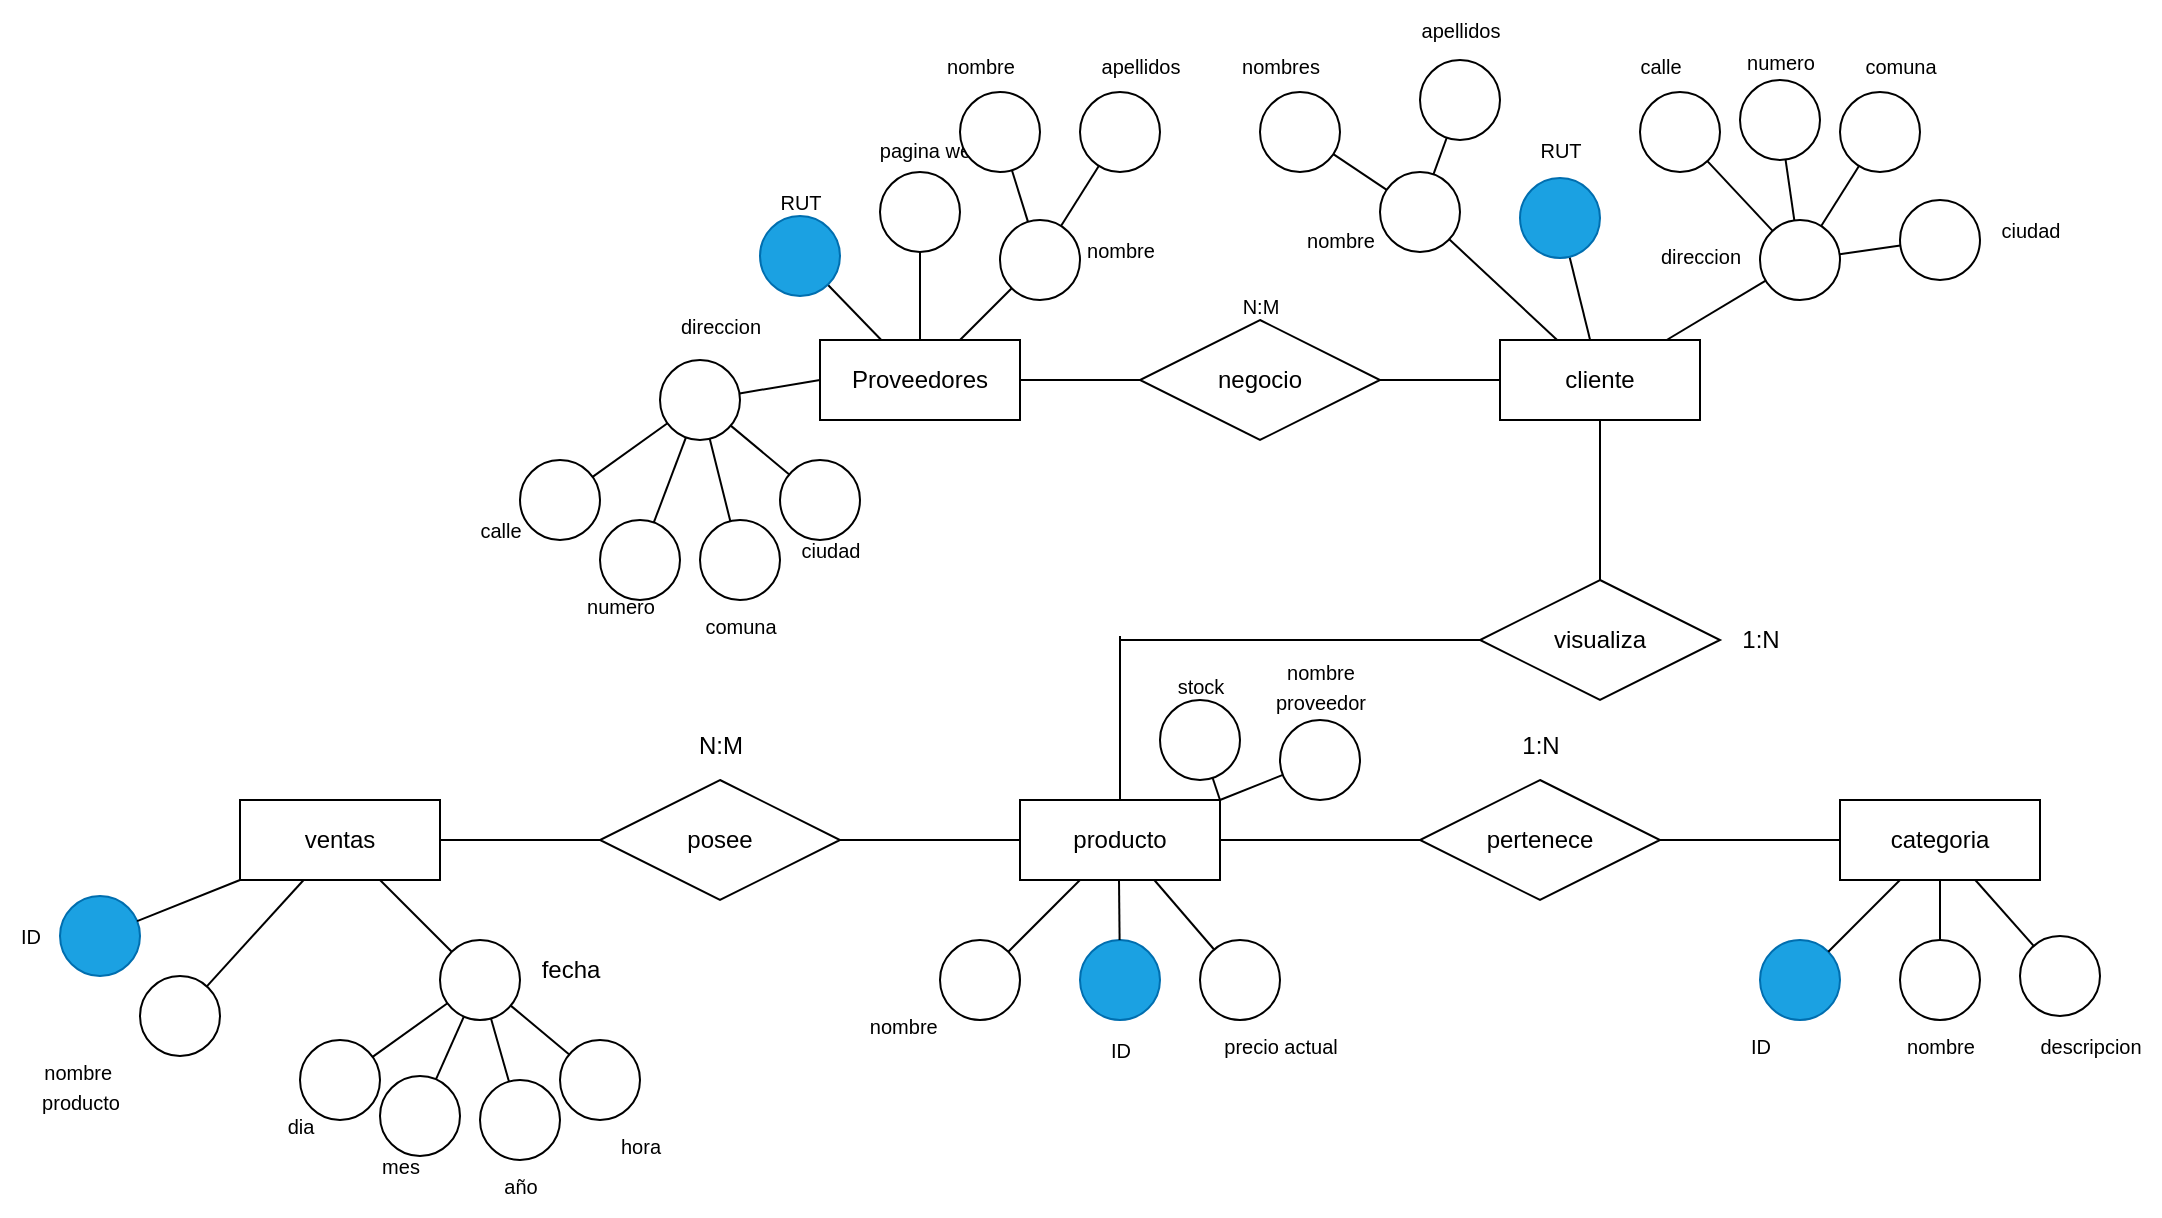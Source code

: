 <mxfile version="21.5.1" type="device" pages="2">
  <diagram name="modelo entidad relacion" id="dw3nExz-eWwLRp0Cqzvz">
    <mxGraphModel dx="1820" dy="844" grid="1" gridSize="10" guides="1" tooltips="1" connect="1" arrows="1" fold="1" page="0" pageScale="1" pageWidth="827" pageHeight="1169" math="0" shadow="0">
      <root>
        <mxCell id="0" />
        <mxCell id="1" parent="0" />
        <mxCell id="mL4hsn0u-9dNpdG5Aic6-1" value="Proveedores" style="whiteSpace=wrap;html=1;align=center;" vertex="1" parent="1">
          <mxGeometry x="170" y="290" width="100" height="40" as="geometry" />
        </mxCell>
        <mxCell id="mL4hsn0u-9dNpdG5Aic6-4" value="" style="endArrow=none;html=1;rounded=0;entryX=0;entryY=0.5;entryDx=0;entryDy=0;" edge="1" parent="1" source="mL4hsn0u-9dNpdG5Aic6-5" target="mL4hsn0u-9dNpdG5Aic6-1">
          <mxGeometry width="50" height="50" relative="1" as="geometry">
            <mxPoint x="120" y="330" as="sourcePoint" />
            <mxPoint x="170" y="330" as="targetPoint" />
          </mxGeometry>
        </mxCell>
        <mxCell id="mL4hsn0u-9dNpdG5Aic6-5" value="" style="ellipse;whiteSpace=wrap;html=1;align=center;" vertex="1" parent="1">
          <mxGeometry x="90" y="300" width="40" height="40" as="geometry" />
        </mxCell>
        <mxCell id="mL4hsn0u-9dNpdG5Aic6-6" value="" style="endArrow=none;html=1;rounded=0;" edge="1" parent="1" source="mL4hsn0u-9dNpdG5Aic6-7" target="mL4hsn0u-9dNpdG5Aic6-5">
          <mxGeometry width="50" height="50" relative="1" as="geometry">
            <mxPoint x="130" y="340" as="sourcePoint" />
            <mxPoint x="180" y="320" as="targetPoint" />
          </mxGeometry>
        </mxCell>
        <mxCell id="mL4hsn0u-9dNpdG5Aic6-7" value="" style="ellipse;whiteSpace=wrap;html=1;align=center;" vertex="1" parent="1">
          <mxGeometry x="150" y="350" width="40" height="40" as="geometry" />
        </mxCell>
        <mxCell id="mL4hsn0u-9dNpdG5Aic6-8" value="" style="endArrow=none;html=1;rounded=0;" edge="1" parent="1" source="mL4hsn0u-9dNpdG5Aic6-9" target="mL4hsn0u-9dNpdG5Aic6-5">
          <mxGeometry width="50" height="50" relative="1" as="geometry">
            <mxPoint x="130" y="430.32" as="sourcePoint" />
            <mxPoint x="136.422" y="329.997" as="targetPoint" />
          </mxGeometry>
        </mxCell>
        <mxCell id="mL4hsn0u-9dNpdG5Aic6-9" value="" style="ellipse;whiteSpace=wrap;html=1;align=center;" vertex="1" parent="1">
          <mxGeometry x="110" y="380" width="40" height="40" as="geometry" />
        </mxCell>
        <mxCell id="mL4hsn0u-9dNpdG5Aic6-10" value="" style="endArrow=none;html=1;rounded=0;" edge="1" parent="1" source="mL4hsn0u-9dNpdG5Aic6-11" target="mL4hsn0u-9dNpdG5Aic6-5">
          <mxGeometry width="50" height="50" relative="1" as="geometry">
            <mxPoint x="90" y="470" as="sourcePoint" />
            <mxPoint x="140" y="450" as="targetPoint" />
          </mxGeometry>
        </mxCell>
        <mxCell id="mL4hsn0u-9dNpdG5Aic6-11" value="" style="ellipse;whiteSpace=wrap;html=1;align=center;" vertex="1" parent="1">
          <mxGeometry x="60" y="380" width="40" height="40" as="geometry" />
        </mxCell>
        <mxCell id="mL4hsn0u-9dNpdG5Aic6-12" value="" style="endArrow=none;html=1;rounded=0;" edge="1" parent="1" source="mL4hsn0u-9dNpdG5Aic6-13" target="mL4hsn0u-9dNpdG5Aic6-5">
          <mxGeometry width="50" height="50" relative="1" as="geometry">
            <mxPoint x="40" y="350" as="sourcePoint" />
            <mxPoint x="90" y="330" as="targetPoint" />
          </mxGeometry>
        </mxCell>
        <mxCell id="mL4hsn0u-9dNpdG5Aic6-13" value="" style="ellipse;whiteSpace=wrap;html=1;align=center;" vertex="1" parent="1">
          <mxGeometry x="20" y="350" width="40" height="40" as="geometry" />
        </mxCell>
        <mxCell id="mL4hsn0u-9dNpdG5Aic6-14" value="&lt;font style=&quot;font-size: 10px;&quot;&gt;direccion&lt;/font&gt;" style="text;html=1;align=center;verticalAlign=middle;resizable=0;points=[];autosize=1;strokeColor=none;fillColor=none;" vertex="1" parent="1">
          <mxGeometry x="90" y="268" width="60" height="30" as="geometry" />
        </mxCell>
        <mxCell id="mL4hsn0u-9dNpdG5Aic6-15" value="&lt;font style=&quot;font-size: 10px;&quot;&gt;calle&lt;/font&gt;" style="text;html=1;align=center;verticalAlign=middle;resizable=0;points=[];autosize=1;strokeColor=none;fillColor=none;" vertex="1" parent="1">
          <mxGeometry x="-10" y="370" width="40" height="30" as="geometry" />
        </mxCell>
        <mxCell id="mL4hsn0u-9dNpdG5Aic6-16" value="&lt;font style=&quot;font-size: 10px;&quot;&gt;numero&lt;/font&gt;" style="text;html=1;align=center;verticalAlign=middle;resizable=0;points=[];autosize=1;strokeColor=none;fillColor=none;" vertex="1" parent="1">
          <mxGeometry x="40" y="408" width="60" height="30" as="geometry" />
        </mxCell>
        <mxCell id="mL4hsn0u-9dNpdG5Aic6-17" value="&lt;font style=&quot;font-size: 10px;&quot;&gt;comuna&lt;/font&gt;" style="text;html=1;align=center;verticalAlign=middle;resizable=0;points=[];autosize=1;strokeColor=none;fillColor=none;" vertex="1" parent="1">
          <mxGeometry x="100" y="418" width="60" height="30" as="geometry" />
        </mxCell>
        <mxCell id="mL4hsn0u-9dNpdG5Aic6-18" value="&lt;font style=&quot;font-size: 10px;&quot;&gt;ciudad&lt;/font&gt;" style="text;html=1;align=center;verticalAlign=middle;resizable=0;points=[];autosize=1;strokeColor=none;fillColor=none;" vertex="1" parent="1">
          <mxGeometry x="150" y="380" width="50" height="30" as="geometry" />
        </mxCell>
        <mxCell id="mL4hsn0u-9dNpdG5Aic6-19" value="" style="endArrow=none;html=1;rounded=0;" edge="1" parent="1" source="mL4hsn0u-9dNpdG5Aic6-1" target="mL4hsn0u-9dNpdG5Aic6-20">
          <mxGeometry width="50" height="50" relative="1" as="geometry">
            <mxPoint x="195" y="290" as="sourcePoint" />
            <mxPoint x="170" y="240" as="targetPoint" />
          </mxGeometry>
        </mxCell>
        <mxCell id="mL4hsn0u-9dNpdG5Aic6-20" value="" style="ellipse;whiteSpace=wrap;html=1;align=center;fillColor=#1ba1e2;fontColor=#ffffff;strokeColor=#006EAF;" vertex="1" parent="1">
          <mxGeometry x="140" y="228" width="40" height="40" as="geometry" />
        </mxCell>
        <mxCell id="mL4hsn0u-9dNpdG5Aic6-21" value="" style="endArrow=none;html=1;rounded=0;" edge="1" parent="1" target="mL4hsn0u-9dNpdG5Aic6-22" source="mL4hsn0u-9dNpdG5Aic6-1">
          <mxGeometry width="50" height="50" relative="1" as="geometry">
            <mxPoint x="241" y="268" as="sourcePoint" />
            <mxPoint x="210" y="218" as="targetPoint" />
          </mxGeometry>
        </mxCell>
        <mxCell id="mL4hsn0u-9dNpdG5Aic6-22" value="" style="ellipse;whiteSpace=wrap;html=1;align=center;" vertex="1" parent="1">
          <mxGeometry x="200" y="206" width="40" height="40" as="geometry" />
        </mxCell>
        <mxCell id="mL4hsn0u-9dNpdG5Aic6-23" value="" style="endArrow=none;html=1;rounded=0;" edge="1" parent="1" target="mL4hsn0u-9dNpdG5Aic6-24" source="mL4hsn0u-9dNpdG5Aic6-1">
          <mxGeometry width="50" height="50" relative="1" as="geometry">
            <mxPoint x="321" y="257" as="sourcePoint" />
            <mxPoint x="290" y="207" as="targetPoint" />
          </mxGeometry>
        </mxCell>
        <mxCell id="mL4hsn0u-9dNpdG5Aic6-24" value="" style="ellipse;whiteSpace=wrap;html=1;align=center;" vertex="1" parent="1">
          <mxGeometry x="260" y="230" width="40" height="40" as="geometry" />
        </mxCell>
        <mxCell id="mL4hsn0u-9dNpdG5Aic6-25" value="&lt;font style=&quot;font-size: 10px;&quot;&gt;RUT&lt;/font&gt;" style="text;html=1;align=center;verticalAlign=middle;resizable=0;points=[];autosize=1;strokeColor=none;fillColor=none;" vertex="1" parent="1">
          <mxGeometry x="140" y="206" width="40" height="30" as="geometry" />
        </mxCell>
        <mxCell id="mL4hsn0u-9dNpdG5Aic6-26" value="&lt;font style=&quot;font-size: 10px;&quot;&gt;pagina web&lt;/font&gt;" style="text;html=1;align=center;verticalAlign=middle;resizable=0;points=[];autosize=1;strokeColor=none;fillColor=none;" vertex="1" parent="1">
          <mxGeometry x="190" y="180" width="70" height="30" as="geometry" />
        </mxCell>
        <mxCell id="mL4hsn0u-9dNpdG5Aic6-27" value="" style="endArrow=none;html=1;rounded=0;" edge="1" parent="1" target="mL4hsn0u-9dNpdG5Aic6-28" source="mL4hsn0u-9dNpdG5Aic6-24">
          <mxGeometry width="50" height="50" relative="1" as="geometry">
            <mxPoint x="421" y="230" as="sourcePoint" />
            <mxPoint x="390" y="180" as="targetPoint" />
          </mxGeometry>
        </mxCell>
        <mxCell id="mL4hsn0u-9dNpdG5Aic6-28" value="" style="ellipse;whiteSpace=wrap;html=1;align=center;" vertex="1" parent="1">
          <mxGeometry x="240" y="166" width="40" height="40" as="geometry" />
        </mxCell>
        <mxCell id="mL4hsn0u-9dNpdG5Aic6-29" value="" style="endArrow=none;html=1;rounded=0;" edge="1" parent="1" target="mL4hsn0u-9dNpdG5Aic6-30" source="mL4hsn0u-9dNpdG5Aic6-24">
          <mxGeometry width="50" height="50" relative="1" as="geometry">
            <mxPoint x="361" y="226" as="sourcePoint" />
            <mxPoint x="330" y="176" as="targetPoint" />
          </mxGeometry>
        </mxCell>
        <mxCell id="mL4hsn0u-9dNpdG5Aic6-30" value="" style="ellipse;whiteSpace=wrap;html=1;align=center;" vertex="1" parent="1">
          <mxGeometry x="300" y="166" width="40" height="40" as="geometry" />
        </mxCell>
        <mxCell id="mL4hsn0u-9dNpdG5Aic6-31" value="&lt;font style=&quot;font-size: 10px;&quot;&gt;nombre&lt;/font&gt;" style="text;html=1;align=center;verticalAlign=middle;resizable=0;points=[];autosize=1;strokeColor=none;fillColor=none;" vertex="1" parent="1">
          <mxGeometry x="290" y="230" width="60" height="30" as="geometry" />
        </mxCell>
        <mxCell id="mL4hsn0u-9dNpdG5Aic6-32" value="&lt;font style=&quot;font-size: 10px;&quot;&gt;nombre&lt;/font&gt;" style="text;html=1;align=center;verticalAlign=middle;resizable=0;points=[];autosize=1;strokeColor=none;fillColor=none;" vertex="1" parent="1">
          <mxGeometry x="220" y="138" width="60" height="30" as="geometry" />
        </mxCell>
        <mxCell id="mL4hsn0u-9dNpdG5Aic6-33" value="&lt;font style=&quot;font-size: 10px;&quot;&gt;apellidos&lt;/font&gt;" style="text;html=1;align=center;verticalAlign=middle;resizable=0;points=[];autosize=1;strokeColor=none;fillColor=none;" vertex="1" parent="1">
          <mxGeometry x="300" y="138" width="60" height="30" as="geometry" />
        </mxCell>
        <mxCell id="mL4hsn0u-9dNpdG5Aic6-34" value="negocio" style="shape=rhombus;perimeter=rhombusPerimeter;whiteSpace=wrap;html=1;align=center;" vertex="1" parent="1">
          <mxGeometry x="330" y="280" width="120" height="60" as="geometry" />
        </mxCell>
        <mxCell id="mL4hsn0u-9dNpdG5Aic6-35" value="cliente" style="whiteSpace=wrap;html=1;align=center;" vertex="1" parent="1">
          <mxGeometry x="510" y="290" width="100" height="40" as="geometry" />
        </mxCell>
        <mxCell id="mL4hsn0u-9dNpdG5Aic6-36" value="" style="endArrow=none;html=1;rounded=0;" edge="1" parent="1" source="mL4hsn0u-9dNpdG5Aic6-1" target="mL4hsn0u-9dNpdG5Aic6-34">
          <mxGeometry width="50" height="50" relative="1" as="geometry">
            <mxPoint x="280" y="310" as="sourcePoint" />
            <mxPoint x="330" y="260" as="targetPoint" />
          </mxGeometry>
        </mxCell>
        <mxCell id="mL4hsn0u-9dNpdG5Aic6-38" value="" style="endArrow=none;html=1;rounded=0;" edge="1" parent="1" source="mL4hsn0u-9dNpdG5Aic6-34" target="mL4hsn0u-9dNpdG5Aic6-35">
          <mxGeometry width="50" height="50" relative="1" as="geometry">
            <mxPoint x="460" y="309.5" as="sourcePoint" />
            <mxPoint x="520" y="309.5" as="targetPoint" />
            <Array as="points" />
          </mxGeometry>
        </mxCell>
        <mxCell id="mL4hsn0u-9dNpdG5Aic6-52" value="" style="endArrow=none;html=1;rounded=0;" edge="1" parent="1" source="mL4hsn0u-9dNpdG5Aic6-53" target="mL4hsn0u-9dNpdG5Aic6-35">
          <mxGeometry width="50" height="50" relative="1" as="geometry">
            <mxPoint x="660" y="309" as="sourcePoint" />
            <mxPoint x="610" y="250" as="targetPoint" />
          </mxGeometry>
        </mxCell>
        <mxCell id="mL4hsn0u-9dNpdG5Aic6-53" value="" style="ellipse;whiteSpace=wrap;html=1;align=center;" vertex="1" parent="1">
          <mxGeometry x="640" y="230" width="40" height="40" as="geometry" />
        </mxCell>
        <mxCell id="mL4hsn0u-9dNpdG5Aic6-54" value="&lt;font style=&quot;font-size: 10px;&quot;&gt;direccion&lt;/font&gt;" style="text;html=1;align=center;verticalAlign=middle;resizable=0;points=[];autosize=1;strokeColor=none;fillColor=none;" vertex="1" parent="1">
          <mxGeometry x="580" y="233" width="60" height="30" as="geometry" />
        </mxCell>
        <mxCell id="mL4hsn0u-9dNpdG5Aic6-56" value="" style="endArrow=none;html=1;rounded=0;" edge="1" parent="1" source="mL4hsn0u-9dNpdG5Aic6-57" target="mL4hsn0u-9dNpdG5Aic6-53">
          <mxGeometry width="50" height="50" relative="1" as="geometry">
            <mxPoint x="670" y="196" as="sourcePoint" />
            <mxPoint x="676.984" y="205.815" as="targetPoint" />
          </mxGeometry>
        </mxCell>
        <mxCell id="mL4hsn0u-9dNpdG5Aic6-57" value="" style="ellipse;whiteSpace=wrap;html=1;align=center;direction=south;" vertex="1" parent="1">
          <mxGeometry x="630" y="160" width="40" height="40" as="geometry" />
        </mxCell>
        <mxCell id="mL4hsn0u-9dNpdG5Aic6-59" value="" style="endArrow=none;html=1;rounded=0;" edge="1" parent="1" source="mL4hsn0u-9dNpdG5Aic6-60" target="mL4hsn0u-9dNpdG5Aic6-53">
          <mxGeometry width="50" height="50" relative="1" as="geometry">
            <mxPoint x="570" y="212" as="sourcePoint" />
            <mxPoint x="620" y="192" as="targetPoint" />
          </mxGeometry>
        </mxCell>
        <mxCell id="mL4hsn0u-9dNpdG5Aic6-60" value="" style="ellipse;whiteSpace=wrap;html=1;align=center;" vertex="1" parent="1">
          <mxGeometry x="580" y="166" width="40" height="40" as="geometry" />
        </mxCell>
        <mxCell id="mL4hsn0u-9dNpdG5Aic6-63" value="" style="endArrow=none;html=1;rounded=0;" edge="1" parent="1" source="mL4hsn0u-9dNpdG5Aic6-64" target="mL4hsn0u-9dNpdG5Aic6-53">
          <mxGeometry width="50" height="50" relative="1" as="geometry">
            <mxPoint x="710" y="221" as="sourcePoint" />
            <mxPoint x="760" y="201" as="targetPoint" />
          </mxGeometry>
        </mxCell>
        <mxCell id="mL4hsn0u-9dNpdG5Aic6-64" value="" style="ellipse;whiteSpace=wrap;html=1;align=center;" vertex="1" parent="1">
          <mxGeometry x="680" y="166" width="40" height="40" as="geometry" />
        </mxCell>
        <mxCell id="mL4hsn0u-9dNpdG5Aic6-66" value="" style="endArrow=none;html=1;rounded=0;" edge="1" parent="1" source="mL4hsn0u-9dNpdG5Aic6-67" target="mL4hsn0u-9dNpdG5Aic6-53">
          <mxGeometry width="50" height="50" relative="1" as="geometry">
            <mxPoint x="730" y="362" as="sourcePoint" />
            <mxPoint x="780" y="342" as="targetPoint" />
          </mxGeometry>
        </mxCell>
        <mxCell id="mL4hsn0u-9dNpdG5Aic6-67" value="" style="ellipse;whiteSpace=wrap;html=1;align=center;" vertex="1" parent="1">
          <mxGeometry x="710" y="220" width="40" height="40" as="geometry" />
        </mxCell>
        <mxCell id="mL4hsn0u-9dNpdG5Aic6-69" value="&lt;font style=&quot;font-size: 10px;&quot;&gt;calle&lt;/font&gt;" style="text;html=1;align=center;verticalAlign=middle;resizable=0;points=[];autosize=1;strokeColor=none;fillColor=none;" vertex="1" parent="1">
          <mxGeometry x="570" y="138" width="40" height="30" as="geometry" />
        </mxCell>
        <mxCell id="mL4hsn0u-9dNpdG5Aic6-70" value="&lt;font style=&quot;font-size: 10px;&quot;&gt;numero&lt;/font&gt;" style="text;html=1;align=center;verticalAlign=middle;resizable=0;points=[];autosize=1;strokeColor=none;fillColor=none;" vertex="1" parent="1">
          <mxGeometry x="620" y="136" width="60" height="30" as="geometry" />
        </mxCell>
        <mxCell id="mL4hsn0u-9dNpdG5Aic6-71" value="&lt;font style=&quot;font-size: 10px;&quot;&gt;comuna&lt;/font&gt;" style="text;html=1;align=center;verticalAlign=middle;resizable=0;points=[];autosize=1;strokeColor=none;fillColor=none;" vertex="1" parent="1">
          <mxGeometry x="680" y="138" width="60" height="30" as="geometry" />
        </mxCell>
        <mxCell id="mL4hsn0u-9dNpdG5Aic6-72" value="&lt;font style=&quot;font-size: 10px;&quot;&gt;ciudad&lt;/font&gt;" style="text;html=1;align=center;verticalAlign=middle;resizable=0;points=[];autosize=1;strokeColor=none;fillColor=none;" vertex="1" parent="1">
          <mxGeometry x="750" y="220" width="50" height="30" as="geometry" />
        </mxCell>
        <mxCell id="mL4hsn0u-9dNpdG5Aic6-73" value="" style="endArrow=none;html=1;rounded=0;" edge="1" parent="1" source="mL4hsn0u-9dNpdG5Aic6-74" target="mL4hsn0u-9dNpdG5Aic6-35">
          <mxGeometry width="50" height="50" relative="1" as="geometry">
            <mxPoint x="500" y="276" as="sourcePoint" />
            <mxPoint x="550" y="256" as="targetPoint" />
          </mxGeometry>
        </mxCell>
        <mxCell id="mL4hsn0u-9dNpdG5Aic6-74" value="" style="ellipse;whiteSpace=wrap;html=1;align=center;fillColor=#1ba1e2;fontColor=#ffffff;strokeColor=#006EAF;" vertex="1" parent="1">
          <mxGeometry x="520" y="209" width="40" height="40" as="geometry" />
        </mxCell>
        <mxCell id="mL4hsn0u-9dNpdG5Aic6-75" value="&lt;font style=&quot;font-size: 10px;&quot;&gt;RUT&lt;/font&gt;" style="text;html=1;align=center;verticalAlign=middle;resizable=0;points=[];autosize=1;strokeColor=none;fillColor=none;" vertex="1" parent="1">
          <mxGeometry x="520" y="180" width="40" height="30" as="geometry" />
        </mxCell>
        <mxCell id="mL4hsn0u-9dNpdG5Aic6-76" value="" style="endArrow=none;html=1;rounded=0;" edge="1" parent="1" source="mL4hsn0u-9dNpdG5Aic6-77" target="mL4hsn0u-9dNpdG5Aic6-35">
          <mxGeometry width="50" height="50" relative="1" as="geometry">
            <mxPoint x="450" y="268" as="sourcePoint" />
            <mxPoint x="500" y="248" as="targetPoint" />
          </mxGeometry>
        </mxCell>
        <mxCell id="mL4hsn0u-9dNpdG5Aic6-77" value="" style="ellipse;whiteSpace=wrap;html=1;align=center;fillStyle=auto;" vertex="1" parent="1">
          <mxGeometry x="450" y="206" width="40" height="40" as="geometry" />
        </mxCell>
        <mxCell id="mL4hsn0u-9dNpdG5Aic6-79" value="" style="endArrow=none;html=1;rounded=0;" edge="1" parent="1" source="mL4hsn0u-9dNpdG5Aic6-80" target="mL4hsn0u-9dNpdG5Aic6-77">
          <mxGeometry width="50" height="50" relative="1" as="geometry">
            <mxPoint x="480" y="170" as="sourcePoint" />
            <mxPoint x="530" y="150" as="targetPoint" />
          </mxGeometry>
        </mxCell>
        <mxCell id="mL4hsn0u-9dNpdG5Aic6-80" value="" style="ellipse;whiteSpace=wrap;html=1;align=center;" vertex="1" parent="1">
          <mxGeometry x="390" y="166" width="40" height="40" as="geometry" />
        </mxCell>
        <mxCell id="mL4hsn0u-9dNpdG5Aic6-82" value="" style="endArrow=none;html=1;rounded=0;" edge="1" parent="1" source="mL4hsn0u-9dNpdG5Aic6-83" target="mL4hsn0u-9dNpdG5Aic6-77">
          <mxGeometry width="50" height="50" relative="1" as="geometry">
            <mxPoint x="510" y="126" as="sourcePoint" />
            <mxPoint x="560" y="106" as="targetPoint" />
          </mxGeometry>
        </mxCell>
        <mxCell id="mL4hsn0u-9dNpdG5Aic6-83" value="" style="ellipse;whiteSpace=wrap;html=1;align=center;" vertex="1" parent="1">
          <mxGeometry x="470" y="150" width="40" height="40" as="geometry" />
        </mxCell>
        <mxCell id="mL4hsn0u-9dNpdG5Aic6-84" value="&lt;font style=&quot;font-size: 10px;&quot;&gt;nombre&lt;/font&gt;" style="text;html=1;align=center;verticalAlign=middle;resizable=0;points=[];autosize=1;strokeColor=none;fillColor=none;" vertex="1" parent="1">
          <mxGeometry x="400" y="225" width="60" height="30" as="geometry" />
        </mxCell>
        <mxCell id="mL4hsn0u-9dNpdG5Aic6-85" value="&lt;font style=&quot;font-size: 10px;&quot;&gt;nombres&lt;/font&gt;" style="text;html=1;align=center;verticalAlign=middle;resizable=0;points=[];autosize=1;strokeColor=none;fillColor=none;" vertex="1" parent="1">
          <mxGeometry x="370" y="138" width="60" height="30" as="geometry" />
        </mxCell>
        <mxCell id="mL4hsn0u-9dNpdG5Aic6-86" value="&lt;font style=&quot;font-size: 10px;&quot;&gt;apellidos&lt;/font&gt;" style="text;html=1;align=center;verticalAlign=middle;resizable=0;points=[];autosize=1;strokeColor=none;fillColor=none;" vertex="1" parent="1">
          <mxGeometry x="460" y="120" width="60" height="30" as="geometry" />
        </mxCell>
        <mxCell id="mL4hsn0u-9dNpdG5Aic6-87" value="&lt;font style=&quot;font-size: 10px;&quot;&gt;N:M&lt;/font&gt;" style="text;html=1;align=center;verticalAlign=middle;resizable=0;points=[];autosize=1;strokeColor=none;fillColor=none;" vertex="1" parent="1">
          <mxGeometry x="370" y="258" width="40" height="30" as="geometry" />
        </mxCell>
        <mxCell id="mL4hsn0u-9dNpdG5Aic6-88" value="" style="endArrow=none;html=1;rounded=0;" edge="1" parent="1" source="mL4hsn0u-9dNpdG5Aic6-89" target="mL4hsn0u-9dNpdG5Aic6-35">
          <mxGeometry width="50" height="50" relative="1" as="geometry">
            <mxPoint x="560" y="350" as="sourcePoint" />
            <mxPoint x="540" y="379" as="targetPoint" />
            <Array as="points" />
          </mxGeometry>
        </mxCell>
        <mxCell id="mL4hsn0u-9dNpdG5Aic6-89" value="visualiza" style="shape=rhombus;perimeter=rhombusPerimeter;whiteSpace=wrap;html=1;align=center;" vertex="1" parent="1">
          <mxGeometry x="500" y="410" width="120" height="60" as="geometry" />
        </mxCell>
        <mxCell id="mL4hsn0u-9dNpdG5Aic6-91" value="" style="endArrow=none;html=1;rounded=0;entryX=0;entryY=0.5;entryDx=0;entryDy=0;" edge="1" parent="1" target="mL4hsn0u-9dNpdG5Aic6-89">
          <mxGeometry width="50" height="50" relative="1" as="geometry">
            <mxPoint x="320" y="440" as="sourcePoint" />
            <mxPoint x="461" y="430" as="targetPoint" />
            <Array as="points" />
          </mxGeometry>
        </mxCell>
        <mxCell id="mL4hsn0u-9dNpdG5Aic6-92" value="" style="endArrow=none;html=1;rounded=0;" edge="1" parent="1">
          <mxGeometry width="50" height="50" relative="1" as="geometry">
            <mxPoint x="320" y="520" as="sourcePoint" />
            <mxPoint x="320" y="438" as="targetPoint" />
          </mxGeometry>
        </mxCell>
        <mxCell id="mL4hsn0u-9dNpdG5Aic6-93" value="producto" style="whiteSpace=wrap;html=1;align=center;" vertex="1" parent="1">
          <mxGeometry x="270" y="520" width="100" height="40" as="geometry" />
        </mxCell>
        <mxCell id="mL4hsn0u-9dNpdG5Aic6-94" value="" style="ellipse;whiteSpace=wrap;html=1;align=center;fillColor=#1ba1e2;fontColor=#ffffff;strokeColor=#006EAF;" vertex="1" parent="1">
          <mxGeometry x="300" y="590" width="40" height="40" as="geometry" />
        </mxCell>
        <mxCell id="mL4hsn0u-9dNpdG5Aic6-95" value="" style="endArrow=none;html=1;rounded=0;" edge="1" parent="1" source="mL4hsn0u-9dNpdG5Aic6-94">
          <mxGeometry width="50" height="50" relative="1" as="geometry">
            <mxPoint x="319.5" y="604" as="sourcePoint" />
            <mxPoint x="319.5" y="560" as="targetPoint" />
          </mxGeometry>
        </mxCell>
        <mxCell id="mL4hsn0u-9dNpdG5Aic6-96" value="" style="ellipse;whiteSpace=wrap;html=1;align=center;" vertex="1" parent="1">
          <mxGeometry x="230" y="590" width="40" height="40" as="geometry" />
        </mxCell>
        <mxCell id="mL4hsn0u-9dNpdG5Aic6-97" value="" style="endArrow=none;html=1;rounded=0;" edge="1" parent="1" source="mL4hsn0u-9dNpdG5Aic6-96" target="mL4hsn0u-9dNpdG5Aic6-93">
          <mxGeometry width="50" height="50" relative="1" as="geometry">
            <mxPoint x="269.5" y="619" as="sourcePoint" />
            <mxPoint x="269.5" y="575" as="targetPoint" />
          </mxGeometry>
        </mxCell>
        <mxCell id="mL4hsn0u-9dNpdG5Aic6-98" value="" style="ellipse;whiteSpace=wrap;html=1;align=center;" vertex="1" parent="1">
          <mxGeometry x="360" y="590" width="40" height="40" as="geometry" />
        </mxCell>
        <mxCell id="mL4hsn0u-9dNpdG5Aic6-99" value="" style="endArrow=none;html=1;rounded=0;" edge="1" parent="1" source="mL4hsn0u-9dNpdG5Aic6-98" target="mL4hsn0u-9dNpdG5Aic6-93">
          <mxGeometry width="50" height="50" relative="1" as="geometry">
            <mxPoint x="279.5" y="629" as="sourcePoint" />
            <mxPoint x="310" y="570" as="targetPoint" />
          </mxGeometry>
        </mxCell>
        <mxCell id="mL4hsn0u-9dNpdG5Aic6-100" value="&lt;font style=&quot;font-size: 10px;&quot;&gt;ID&lt;/font&gt;" style="text;html=1;align=center;verticalAlign=middle;resizable=0;points=[];autosize=1;strokeColor=none;fillColor=none;" vertex="1" parent="1">
          <mxGeometry x="305" y="630" width="30" height="30" as="geometry" />
        </mxCell>
        <mxCell id="mL4hsn0u-9dNpdG5Aic6-101" value="&lt;font style=&quot;font-size: 10px;&quot;&gt;&amp;nbsp;nombre&lt;/font&gt;" style="text;html=1;align=center;verticalAlign=middle;resizable=0;points=[];autosize=1;strokeColor=none;fillColor=none;" vertex="1" parent="1">
          <mxGeometry x="180" y="618" width="60" height="30" as="geometry" />
        </mxCell>
        <mxCell id="mL4hsn0u-9dNpdG5Aic6-102" value="&lt;font style=&quot;font-size: 10px;&quot;&gt;precio actual&lt;/font&gt;" style="text;html=1;align=center;verticalAlign=middle;resizable=0;points=[];autosize=1;strokeColor=none;fillColor=none;" vertex="1" parent="1">
          <mxGeometry x="360" y="628" width="80" height="30" as="geometry" />
        </mxCell>
        <mxCell id="mL4hsn0u-9dNpdG5Aic6-103" value="" style="ellipse;whiteSpace=wrap;html=1;align=center;" vertex="1" parent="1">
          <mxGeometry x="400" y="480" width="40" height="40" as="geometry" />
        </mxCell>
        <mxCell id="mL4hsn0u-9dNpdG5Aic6-104" value="" style="endArrow=none;html=1;rounded=0;" edge="1" parent="1" source="mL4hsn0u-9dNpdG5Aic6-103" target="mL4hsn0u-9dNpdG5Aic6-93">
          <mxGeometry width="50" height="50" relative="1" as="geometry">
            <mxPoint x="339.5" y="549" as="sourcePoint" />
            <mxPoint x="360" y="528.769" as="targetPoint" />
          </mxGeometry>
        </mxCell>
        <mxCell id="mL4hsn0u-9dNpdG5Aic6-106" value="" style="ellipse;whiteSpace=wrap;html=1;align=center;" vertex="1" parent="1">
          <mxGeometry x="340" y="470" width="40" height="40" as="geometry" />
        </mxCell>
        <mxCell id="mL4hsn0u-9dNpdG5Aic6-107" value="" style="endArrow=none;html=1;rounded=0;entryX=1;entryY=0;entryDx=0;entryDy=0;" edge="1" parent="1" source="mL4hsn0u-9dNpdG5Aic6-106" target="mL4hsn0u-9dNpdG5Aic6-93">
          <mxGeometry width="50" height="50" relative="1" as="geometry">
            <mxPoint x="289.5" y="517" as="sourcePoint" />
            <mxPoint x="347" y="448" as="targetPoint" />
          </mxGeometry>
        </mxCell>
        <mxCell id="mL4hsn0u-9dNpdG5Aic6-109" value="&lt;font style=&quot;font-size: 10px;&quot;&gt;stock&lt;/font&gt;" style="text;html=1;align=center;verticalAlign=middle;resizable=0;points=[];autosize=1;strokeColor=none;fillColor=none;" vertex="1" parent="1">
          <mxGeometry x="335" y="448" width="50" height="30" as="geometry" />
        </mxCell>
        <mxCell id="mL4hsn0u-9dNpdG5Aic6-110" value="&lt;font style=&quot;font-size: 10px;&quot;&gt;nombre&lt;br&gt;proveedor&lt;/font&gt;" style="text;html=1;align=center;verticalAlign=middle;resizable=0;points=[];autosize=1;strokeColor=none;fillColor=none;" vertex="1" parent="1">
          <mxGeometry x="385" y="443" width="70" height="40" as="geometry" />
        </mxCell>
        <mxCell id="mL4hsn0u-9dNpdG5Aic6-111" value="pertenece" style="shape=rhombus;perimeter=rhombusPerimeter;whiteSpace=wrap;html=1;align=center;" vertex="1" parent="1">
          <mxGeometry x="470" y="510" width="120" height="60" as="geometry" />
        </mxCell>
        <mxCell id="mL4hsn0u-9dNpdG5Aic6-112" value="" style="endArrow=none;html=1;rounded=0;" edge="1" parent="1" source="mL4hsn0u-9dNpdG5Aic6-93" target="mL4hsn0u-9dNpdG5Aic6-111">
          <mxGeometry width="50" height="50" relative="1" as="geometry">
            <mxPoint x="370" y="539.5" as="sourcePoint" />
            <mxPoint x="430" y="539.5" as="targetPoint" />
            <Array as="points" />
          </mxGeometry>
        </mxCell>
        <mxCell id="mL4hsn0u-9dNpdG5Aic6-113" value="" style="endArrow=none;html=1;rounded=0;" edge="1" parent="1" source="mL4hsn0u-9dNpdG5Aic6-111" target="mL4hsn0u-9dNpdG5Aic6-114">
          <mxGeometry width="50" height="50" relative="1" as="geometry">
            <mxPoint x="600" y="539.5" as="sourcePoint" />
            <mxPoint x="680" y="540" as="targetPoint" />
            <Array as="points" />
          </mxGeometry>
        </mxCell>
        <mxCell id="mL4hsn0u-9dNpdG5Aic6-114" value="categoria" style="whiteSpace=wrap;html=1;align=center;" vertex="1" parent="1">
          <mxGeometry x="680" y="520" width="100" height="40" as="geometry" />
        </mxCell>
        <mxCell id="mL4hsn0u-9dNpdG5Aic6-115" value="" style="ellipse;whiteSpace=wrap;html=1;align=center;fillColor=#1ba1e2;fontColor=#ffffff;strokeColor=#006EAF;" vertex="1" parent="1">
          <mxGeometry x="640" y="590" width="40" height="40" as="geometry" />
        </mxCell>
        <mxCell id="mL4hsn0u-9dNpdG5Aic6-118" value="" style="endArrow=none;html=1;rounded=0;" edge="1" parent="1" source="mL4hsn0u-9dNpdG5Aic6-115" target="mL4hsn0u-9dNpdG5Aic6-114">
          <mxGeometry width="50" height="50" relative="1" as="geometry">
            <mxPoint x="669" y="606" as="sourcePoint" />
            <mxPoint x="705" y="570" as="targetPoint" />
          </mxGeometry>
        </mxCell>
        <mxCell id="mL4hsn0u-9dNpdG5Aic6-119" value="&lt;font style=&quot;font-size: 10px;&quot;&gt;ID&lt;/font&gt;" style="text;html=1;align=center;verticalAlign=middle;resizable=0;points=[];autosize=1;strokeColor=none;fillColor=none;" vertex="1" parent="1">
          <mxGeometry x="625" y="628" width="30" height="30" as="geometry" />
        </mxCell>
        <mxCell id="mL4hsn0u-9dNpdG5Aic6-124" value="" style="ellipse;whiteSpace=wrap;html=1;align=center;" vertex="1" parent="1">
          <mxGeometry x="710" y="590" width="40" height="40" as="geometry" />
        </mxCell>
        <mxCell id="mL4hsn0u-9dNpdG5Aic6-125" value="" style="endArrow=none;html=1;rounded=0;" edge="1" parent="1" source="mL4hsn0u-9dNpdG5Aic6-124" target="mL4hsn0u-9dNpdG5Aic6-114">
          <mxGeometry width="50" height="50" relative="1" as="geometry">
            <mxPoint x="672.5" y="647" as="sourcePoint" />
            <mxPoint x="730" y="578" as="targetPoint" />
          </mxGeometry>
        </mxCell>
        <mxCell id="mL4hsn0u-9dNpdG5Aic6-126" value="&lt;font style=&quot;font-size: 10px;&quot;&gt;nombre&lt;/font&gt;" style="text;html=1;align=center;verticalAlign=middle;resizable=0;points=[];autosize=1;strokeColor=none;fillColor=none;" vertex="1" parent="1">
          <mxGeometry x="700" y="628" width="60" height="30" as="geometry" />
        </mxCell>
        <mxCell id="mL4hsn0u-9dNpdG5Aic6-127" value="" style="ellipse;whiteSpace=wrap;html=1;align=center;" vertex="1" parent="1">
          <mxGeometry x="770" y="588" width="40" height="40" as="geometry" />
        </mxCell>
        <mxCell id="mL4hsn0u-9dNpdG5Aic6-128" value="" style="endArrow=none;html=1;rounded=0;" edge="1" parent="1" source="mL4hsn0u-9dNpdG5Aic6-127" target="mL4hsn0u-9dNpdG5Aic6-114">
          <mxGeometry width="50" height="50" relative="1" as="geometry">
            <mxPoint x="722.5" y="657" as="sourcePoint" />
            <mxPoint x="780" y="570" as="targetPoint" />
          </mxGeometry>
        </mxCell>
        <mxCell id="mL4hsn0u-9dNpdG5Aic6-129" value="&lt;font style=&quot;font-size: 10px;&quot;&gt;descripcion&lt;/font&gt;" style="text;html=1;align=center;verticalAlign=middle;resizable=0;points=[];autosize=1;strokeColor=none;fillColor=none;" vertex="1" parent="1">
          <mxGeometry x="770" y="628" width="70" height="30" as="geometry" />
        </mxCell>
        <mxCell id="mL4hsn0u-9dNpdG5Aic6-130" value="" style="endArrow=none;html=1;rounded=0;" edge="1" parent="1" source="mL4hsn0u-9dNpdG5Aic6-131" target="mL4hsn0u-9dNpdG5Aic6-93">
          <mxGeometry width="50" height="50" relative="1" as="geometry">
            <mxPoint x="150" y="539.5" as="sourcePoint" />
            <mxPoint x="250" y="539.5" as="targetPoint" />
            <Array as="points" />
          </mxGeometry>
        </mxCell>
        <mxCell id="mL4hsn0u-9dNpdG5Aic6-131" value="posee" style="shape=rhombus;perimeter=rhombusPerimeter;whiteSpace=wrap;html=1;align=center;" vertex="1" parent="1">
          <mxGeometry x="60" y="510" width="120" height="60" as="geometry" />
        </mxCell>
        <mxCell id="mL4hsn0u-9dNpdG5Aic6-132" value="ventas" style="whiteSpace=wrap;html=1;align=center;" vertex="1" parent="1">
          <mxGeometry x="-120" y="520" width="100" height="40" as="geometry" />
        </mxCell>
        <mxCell id="mL4hsn0u-9dNpdG5Aic6-133" value="" style="endArrow=none;html=1;rounded=0;" edge="1" parent="1" source="mL4hsn0u-9dNpdG5Aic6-132" target="mL4hsn0u-9dNpdG5Aic6-131">
          <mxGeometry width="50" height="50" relative="1" as="geometry">
            <mxPoint x="-30" y="539.5" as="sourcePoint" />
            <mxPoint x="60" y="539.5" as="targetPoint" />
            <Array as="points" />
          </mxGeometry>
        </mxCell>
        <mxCell id="mL4hsn0u-9dNpdG5Aic6-134" value="" style="ellipse;whiteSpace=wrap;html=1;align=center;" vertex="1" parent="1">
          <mxGeometry x="-20" y="590" width="40" height="40" as="geometry" />
        </mxCell>
        <mxCell id="mL4hsn0u-9dNpdG5Aic6-135" value="" style="endArrow=none;html=1;rounded=0;" edge="1" parent="1" source="mL4hsn0u-9dNpdG5Aic6-134" target="mL4hsn0u-9dNpdG5Aic6-132">
          <mxGeometry width="50" height="50" relative="1" as="geometry">
            <mxPoint x="-97.5" y="687" as="sourcePoint" />
            <mxPoint x="-72" y="590" as="targetPoint" />
          </mxGeometry>
        </mxCell>
        <mxCell id="mL4hsn0u-9dNpdG5Aic6-137" value="fecha" style="text;html=1;align=center;verticalAlign=middle;resizable=0;points=[];autosize=1;strokeColor=none;fillColor=none;" vertex="1" parent="1">
          <mxGeometry x="20" y="590" width="50" height="30" as="geometry" />
        </mxCell>
        <mxCell id="mL4hsn0u-9dNpdG5Aic6-138" value="" style="ellipse;whiteSpace=wrap;html=1;align=center;" vertex="1" parent="1">
          <mxGeometry x="40" y="640" width="40" height="40" as="geometry" />
        </mxCell>
        <mxCell id="mL4hsn0u-9dNpdG5Aic6-139" value="" style="endArrow=none;html=1;rounded=0;" edge="1" parent="1" source="mL4hsn0u-9dNpdG5Aic6-138" target="mL4hsn0u-9dNpdG5Aic6-134">
          <mxGeometry width="50" height="50" relative="1" as="geometry">
            <mxPoint x="-27.5" y="767" as="sourcePoint" />
            <mxPoint x="20" y="640" as="targetPoint" />
          </mxGeometry>
        </mxCell>
        <mxCell id="mL4hsn0u-9dNpdG5Aic6-140" value="" style="ellipse;whiteSpace=wrap;html=1;align=center;" vertex="1" parent="1">
          <mxGeometry y="660" width="40" height="40" as="geometry" />
        </mxCell>
        <mxCell id="mL4hsn0u-9dNpdG5Aic6-141" value="" style="endArrow=none;html=1;rounded=0;" edge="1" parent="1" source="mL4hsn0u-9dNpdG5Aic6-140" target="mL4hsn0u-9dNpdG5Aic6-134">
          <mxGeometry width="50" height="50" relative="1" as="geometry">
            <mxPoint x="-72.5" y="775" as="sourcePoint" />
            <mxPoint x="-25" y="648" as="targetPoint" />
          </mxGeometry>
        </mxCell>
        <mxCell id="mL4hsn0u-9dNpdG5Aic6-142" value="" style="ellipse;whiteSpace=wrap;html=1;align=center;" vertex="1" parent="1">
          <mxGeometry x="-50" y="658" width="40" height="40" as="geometry" />
        </mxCell>
        <mxCell id="mL4hsn0u-9dNpdG5Aic6-143" value="" style="endArrow=none;html=1;rounded=0;" edge="1" parent="1" source="mL4hsn0u-9dNpdG5Aic6-142" target="mL4hsn0u-9dNpdG5Aic6-134">
          <mxGeometry width="50" height="50" relative="1" as="geometry">
            <mxPoint x="-137.5" y="772" as="sourcePoint" />
            <mxPoint x="-90" y="645" as="targetPoint" />
          </mxGeometry>
        </mxCell>
        <mxCell id="mL4hsn0u-9dNpdG5Aic6-144" value="" style="ellipse;whiteSpace=wrap;html=1;align=center;" vertex="1" parent="1">
          <mxGeometry x="-90" y="640" width="40" height="40" as="geometry" />
        </mxCell>
        <mxCell id="mL4hsn0u-9dNpdG5Aic6-145" value="" style="endArrow=none;html=1;rounded=0;" edge="1" parent="1" source="mL4hsn0u-9dNpdG5Aic6-144" target="mL4hsn0u-9dNpdG5Aic6-134">
          <mxGeometry width="50" height="50" relative="1" as="geometry">
            <mxPoint x="-177.5" y="747" as="sourcePoint" />
            <mxPoint x="-130" y="620" as="targetPoint" />
          </mxGeometry>
        </mxCell>
        <mxCell id="mL4hsn0u-9dNpdG5Aic6-146" value="&lt;font style=&quot;font-size: 10px;&quot;&gt;dia&lt;/font&gt;" style="text;html=1;align=center;verticalAlign=middle;resizable=0;points=[];autosize=1;strokeColor=none;fillColor=none;" vertex="1" parent="1">
          <mxGeometry x="-110" y="668" width="40" height="30" as="geometry" />
        </mxCell>
        <mxCell id="mL4hsn0u-9dNpdG5Aic6-147" value="&lt;font style=&quot;font-size: 10px;&quot;&gt;mes&lt;/font&gt;" style="text;html=1;align=center;verticalAlign=middle;resizable=0;points=[];autosize=1;strokeColor=none;fillColor=none;" vertex="1" parent="1">
          <mxGeometry x="-60" y="688" width="40" height="30" as="geometry" />
        </mxCell>
        <mxCell id="mL4hsn0u-9dNpdG5Aic6-148" value="&lt;font style=&quot;font-size: 10px;&quot;&gt;año&lt;/font&gt;" style="text;html=1;align=center;verticalAlign=middle;resizable=0;points=[];autosize=1;strokeColor=none;fillColor=none;" vertex="1" parent="1">
          <mxGeometry y="698" width="40" height="30" as="geometry" />
        </mxCell>
        <mxCell id="mL4hsn0u-9dNpdG5Aic6-149" value="&lt;font style=&quot;font-size: 10px;&quot;&gt;hora&lt;/font&gt;" style="text;html=1;align=center;verticalAlign=middle;resizable=0;points=[];autosize=1;strokeColor=none;fillColor=none;" vertex="1" parent="1">
          <mxGeometry x="60" y="678" width="40" height="30" as="geometry" />
        </mxCell>
        <mxCell id="mL4hsn0u-9dNpdG5Aic6-150" value="" style="ellipse;whiteSpace=wrap;html=1;align=center;" vertex="1" parent="1">
          <mxGeometry x="-170" y="608" width="40" height="40" as="geometry" />
        </mxCell>
        <mxCell id="mL4hsn0u-9dNpdG5Aic6-151" value="" style="endArrow=none;html=1;rounded=0;" edge="1" parent="1" source="mL4hsn0u-9dNpdG5Aic6-150" target="mL4hsn0u-9dNpdG5Aic6-132">
          <mxGeometry width="50" height="50" relative="1" as="geometry">
            <mxPoint x="-237.5" y="725" as="sourcePoint" />
            <mxPoint x="-190" y="598" as="targetPoint" />
          </mxGeometry>
        </mxCell>
        <mxCell id="mL4hsn0u-9dNpdG5Aic6-152" value="&lt;font style=&quot;font-size: 10px;&quot;&gt;nombre&amp;nbsp;&lt;br&gt;producto&lt;/font&gt;" style="text;html=1;align=center;verticalAlign=middle;resizable=0;points=[];autosize=1;strokeColor=none;fillColor=none;" vertex="1" parent="1">
          <mxGeometry x="-230" y="643" width="60" height="40" as="geometry" />
        </mxCell>
        <mxCell id="mL4hsn0u-9dNpdG5Aic6-153" value="" style="ellipse;whiteSpace=wrap;html=1;align=center;fillColor=#1ba1e2;fontColor=#ffffff;strokeColor=#006EAF;" vertex="1" parent="1">
          <mxGeometry x="-210" y="568" width="40" height="40" as="geometry" />
        </mxCell>
        <mxCell id="mL4hsn0u-9dNpdG5Aic6-154" value="" style="endArrow=none;html=1;rounded=0;" edge="1" parent="1" source="mL4hsn0u-9dNpdG5Aic6-153" target="mL4hsn0u-9dNpdG5Aic6-132">
          <mxGeometry width="50" height="50" relative="1" as="geometry">
            <mxPoint x="-287.5" y="665" as="sourcePoint" />
            <mxPoint x="-240" y="538" as="targetPoint" />
          </mxGeometry>
        </mxCell>
        <mxCell id="mL4hsn0u-9dNpdG5Aic6-155" value="&lt;font style=&quot;font-size: 10px;&quot;&gt;ID&lt;/font&gt;" style="text;html=1;align=center;verticalAlign=middle;resizable=0;points=[];autosize=1;strokeColor=none;fillColor=none;" vertex="1" parent="1">
          <mxGeometry x="-240" y="573" width="30" height="30" as="geometry" />
        </mxCell>
        <mxCell id="mL4hsn0u-9dNpdG5Aic6-156" value="1:N" style="text;html=1;align=center;verticalAlign=middle;resizable=0;points=[];autosize=1;strokeColor=none;fillColor=none;" vertex="1" parent="1">
          <mxGeometry x="620" y="425" width="40" height="30" as="geometry" />
        </mxCell>
        <mxCell id="mL4hsn0u-9dNpdG5Aic6-157" value="1:N" style="text;html=1;align=center;verticalAlign=middle;resizable=0;points=[];autosize=1;strokeColor=none;fillColor=none;" vertex="1" parent="1">
          <mxGeometry x="510" y="478" width="40" height="30" as="geometry" />
        </mxCell>
        <mxCell id="mL4hsn0u-9dNpdG5Aic6-164" value="N:M" style="text;html=1;align=center;verticalAlign=middle;resizable=0;points=[];autosize=1;strokeColor=none;fillColor=none;" vertex="1" parent="1">
          <mxGeometry x="95" y="478" width="50" height="30" as="geometry" />
        </mxCell>
      </root>
    </mxGraphModel>
  </diagram>
  <diagram id="F2OerWuW4_wrj1RppD1N" name="modelorelacional">
    <mxGraphModel dx="2220" dy="1244" grid="1" gridSize="10" guides="1" tooltips="1" connect="1" arrows="1" fold="1" page="0" pageScale="1" pageWidth="827" pageHeight="1169" math="0" shadow="0">
      <root>
        <mxCell id="0" />
        <mxCell id="1" parent="0" />
        <mxCell id="ZOlKewxKOMbtdBb3kmYN-1" value="Proveedores" style="shape=table;startSize=30;container=1;collapsible=1;childLayout=tableLayout;fixedRows=1;rowLines=0;fontStyle=1;align=center;resizeLast=1;html=1;" vertex="1" parent="1">
          <mxGeometry x="-470" y="-90" width="180" height="180" as="geometry" />
        </mxCell>
        <mxCell id="ZOlKewxKOMbtdBb3kmYN-2" value="" style="shape=tableRow;horizontal=0;startSize=0;swimlaneHead=0;swimlaneBody=0;fillColor=none;collapsible=0;dropTarget=0;points=[[0,0.5],[1,0.5]];portConstraint=eastwest;top=0;left=0;right=0;bottom=1;" vertex="1" parent="ZOlKewxKOMbtdBb3kmYN-1">
          <mxGeometry y="30" width="180" height="30" as="geometry" />
        </mxCell>
        <mxCell id="ZOlKewxKOMbtdBb3kmYN-3" value="PK" style="shape=partialRectangle;connectable=0;fillColor=none;top=0;left=0;bottom=0;right=0;fontStyle=1;overflow=hidden;whiteSpace=wrap;html=1;" vertex="1" parent="ZOlKewxKOMbtdBb3kmYN-2">
          <mxGeometry width="30" height="30" as="geometry">
            <mxRectangle width="30" height="30" as="alternateBounds" />
          </mxGeometry>
        </mxCell>
        <mxCell id="ZOlKewxKOMbtdBb3kmYN-4" value="RUT_proveedores" style="shape=partialRectangle;connectable=0;fillColor=none;top=0;left=0;bottom=0;right=0;align=left;spacingLeft=6;fontStyle=5;overflow=hidden;whiteSpace=wrap;html=1;" vertex="1" parent="ZOlKewxKOMbtdBb3kmYN-2">
          <mxGeometry x="30" width="150" height="30" as="geometry">
            <mxRectangle width="150" height="30" as="alternateBounds" />
          </mxGeometry>
        </mxCell>
        <mxCell id="ZOlKewxKOMbtdBb3kmYN-5" value="" style="shape=tableRow;horizontal=0;startSize=0;swimlaneHead=0;swimlaneBody=0;fillColor=none;collapsible=0;dropTarget=0;points=[[0,0.5],[1,0.5]];portConstraint=eastwest;top=0;left=0;right=0;bottom=0;" vertex="1" parent="ZOlKewxKOMbtdBb3kmYN-1">
          <mxGeometry y="60" width="180" height="30" as="geometry" />
        </mxCell>
        <mxCell id="ZOlKewxKOMbtdBb3kmYN-6" value="" style="shape=partialRectangle;connectable=0;fillColor=none;top=0;left=0;bottom=0;right=0;editable=1;overflow=hidden;whiteSpace=wrap;html=1;" vertex="1" parent="ZOlKewxKOMbtdBb3kmYN-5">
          <mxGeometry width="30" height="30" as="geometry">
            <mxRectangle width="30" height="30" as="alternateBounds" />
          </mxGeometry>
        </mxCell>
        <mxCell id="ZOlKewxKOMbtdBb3kmYN-7" value="dir_calle" style="shape=partialRectangle;connectable=0;fillColor=none;top=0;left=0;bottom=0;right=0;align=left;spacingLeft=6;overflow=hidden;whiteSpace=wrap;html=1;" vertex="1" parent="ZOlKewxKOMbtdBb3kmYN-5">
          <mxGeometry x="30" width="150" height="30" as="geometry">
            <mxRectangle width="150" height="30" as="alternateBounds" />
          </mxGeometry>
        </mxCell>
        <mxCell id="ZOlKewxKOMbtdBb3kmYN-8" value="" style="shape=tableRow;horizontal=0;startSize=0;swimlaneHead=0;swimlaneBody=0;fillColor=none;collapsible=0;dropTarget=0;points=[[0,0.5],[1,0.5]];portConstraint=eastwest;top=0;left=0;right=0;bottom=0;" vertex="1" parent="ZOlKewxKOMbtdBb3kmYN-1">
          <mxGeometry y="90" width="180" height="30" as="geometry" />
        </mxCell>
        <mxCell id="ZOlKewxKOMbtdBb3kmYN-9" value="" style="shape=partialRectangle;connectable=0;fillColor=none;top=0;left=0;bottom=0;right=0;editable=1;overflow=hidden;whiteSpace=wrap;html=1;" vertex="1" parent="ZOlKewxKOMbtdBb3kmYN-8">
          <mxGeometry width="30" height="30" as="geometry">
            <mxRectangle width="30" height="30" as="alternateBounds" />
          </mxGeometry>
        </mxCell>
        <mxCell id="ZOlKewxKOMbtdBb3kmYN-10" value="dir_numero" style="shape=partialRectangle;connectable=0;fillColor=none;top=0;left=0;bottom=0;right=0;align=left;spacingLeft=6;overflow=hidden;whiteSpace=wrap;html=1;" vertex="1" parent="ZOlKewxKOMbtdBb3kmYN-8">
          <mxGeometry x="30" width="150" height="30" as="geometry">
            <mxRectangle width="150" height="30" as="alternateBounds" />
          </mxGeometry>
        </mxCell>
        <mxCell id="ZOlKewxKOMbtdBb3kmYN-11" value="" style="shape=tableRow;horizontal=0;startSize=0;swimlaneHead=0;swimlaneBody=0;fillColor=none;collapsible=0;dropTarget=0;points=[[0,0.5],[1,0.5]];portConstraint=eastwest;top=0;left=0;right=0;bottom=0;" vertex="1" parent="ZOlKewxKOMbtdBb3kmYN-1">
          <mxGeometry y="120" width="180" height="30" as="geometry" />
        </mxCell>
        <mxCell id="ZOlKewxKOMbtdBb3kmYN-12" value="" style="shape=partialRectangle;connectable=0;fillColor=none;top=0;left=0;bottom=0;right=0;editable=1;overflow=hidden;whiteSpace=wrap;html=1;" vertex="1" parent="ZOlKewxKOMbtdBb3kmYN-11">
          <mxGeometry width="30" height="30" as="geometry">
            <mxRectangle width="30" height="30" as="alternateBounds" />
          </mxGeometry>
        </mxCell>
        <mxCell id="ZOlKewxKOMbtdBb3kmYN-13" value="dir_comuna" style="shape=partialRectangle;connectable=0;fillColor=none;top=0;left=0;bottom=0;right=0;align=left;spacingLeft=6;overflow=hidden;whiteSpace=wrap;html=1;" vertex="1" parent="ZOlKewxKOMbtdBb3kmYN-11">
          <mxGeometry x="30" width="150" height="30" as="geometry">
            <mxRectangle width="150" height="30" as="alternateBounds" />
          </mxGeometry>
        </mxCell>
        <mxCell id="_YVkmsm1tt00Pj0YA5Dh-1" value="" style="shape=tableRow;horizontal=0;startSize=0;swimlaneHead=0;swimlaneBody=0;fillColor=none;collapsible=0;dropTarget=0;points=[[0,0.5],[1,0.5]];portConstraint=eastwest;top=0;left=0;right=0;bottom=0;" vertex="1" parent="ZOlKewxKOMbtdBb3kmYN-1">
          <mxGeometry y="150" width="180" height="30" as="geometry" />
        </mxCell>
        <mxCell id="_YVkmsm1tt00Pj0YA5Dh-2" value="" style="shape=partialRectangle;connectable=0;fillColor=none;top=0;left=0;bottom=0;right=0;editable=1;overflow=hidden;whiteSpace=wrap;html=1;" vertex="1" parent="_YVkmsm1tt00Pj0YA5Dh-1">
          <mxGeometry width="30" height="30" as="geometry">
            <mxRectangle width="30" height="30" as="alternateBounds" />
          </mxGeometry>
        </mxCell>
        <mxCell id="_YVkmsm1tt00Pj0YA5Dh-3" value="dir_ciudad" style="shape=partialRectangle;connectable=0;fillColor=none;top=0;left=0;bottom=0;right=0;align=left;spacingLeft=6;overflow=hidden;whiteSpace=wrap;html=1;" vertex="1" parent="_YVkmsm1tt00Pj0YA5Dh-1">
          <mxGeometry x="30" width="150" height="30" as="geometry">
            <mxRectangle width="150" height="30" as="alternateBounds" />
          </mxGeometry>
        </mxCell>
        <mxCell id="CsxaL73Rgp61plR30ZtX-1" value="cliente" style="shape=table;startSize=30;container=1;collapsible=1;childLayout=tableLayout;fixedRows=1;rowLines=0;fontStyle=1;align=center;resizeLast=1;html=1;" vertex="1" parent="1">
          <mxGeometry x="-460" y="170" width="180" height="240" as="geometry" />
        </mxCell>
        <mxCell id="CsxaL73Rgp61plR30ZtX-2" value="" style="shape=tableRow;horizontal=0;startSize=0;swimlaneHead=0;swimlaneBody=0;fillColor=none;collapsible=0;dropTarget=0;points=[[0,0.5],[1,0.5]];portConstraint=eastwest;top=0;left=0;right=0;bottom=1;" vertex="1" parent="CsxaL73Rgp61plR30ZtX-1">
          <mxGeometry y="30" width="180" height="30" as="geometry" />
        </mxCell>
        <mxCell id="CsxaL73Rgp61plR30ZtX-3" value="PK" style="shape=partialRectangle;connectable=0;fillColor=none;top=0;left=0;bottom=0;right=0;fontStyle=1;overflow=hidden;whiteSpace=wrap;html=1;" vertex="1" parent="CsxaL73Rgp61plR30ZtX-2">
          <mxGeometry width="30" height="30" as="geometry">
            <mxRectangle width="30" height="30" as="alternateBounds" />
          </mxGeometry>
        </mxCell>
        <mxCell id="CsxaL73Rgp61plR30ZtX-4" value="RUT_cliente" style="shape=partialRectangle;connectable=0;fillColor=none;top=0;left=0;bottom=0;right=0;align=left;spacingLeft=6;fontStyle=5;overflow=hidden;whiteSpace=wrap;html=1;" vertex="1" parent="CsxaL73Rgp61plR30ZtX-2">
          <mxGeometry x="30" width="150" height="30" as="geometry">
            <mxRectangle width="150" height="30" as="alternateBounds" />
          </mxGeometry>
        </mxCell>
        <mxCell id="CsxaL73Rgp61plR30ZtX-5" value="" style="shape=tableRow;horizontal=0;startSize=0;swimlaneHead=0;swimlaneBody=0;fillColor=none;collapsible=0;dropTarget=0;points=[[0,0.5],[1,0.5]];portConstraint=eastwest;top=0;left=0;right=0;bottom=0;" vertex="1" parent="CsxaL73Rgp61plR30ZtX-1">
          <mxGeometry y="60" width="180" height="30" as="geometry" />
        </mxCell>
        <mxCell id="CsxaL73Rgp61plR30ZtX-6" value="" style="shape=partialRectangle;connectable=0;fillColor=none;top=0;left=0;bottom=0;right=0;editable=1;overflow=hidden;whiteSpace=wrap;html=1;" vertex="1" parent="CsxaL73Rgp61plR30ZtX-5">
          <mxGeometry width="30" height="30" as="geometry">
            <mxRectangle width="30" height="30" as="alternateBounds" />
          </mxGeometry>
        </mxCell>
        <mxCell id="CsxaL73Rgp61plR30ZtX-7" value="Nombre_nombre" style="shape=partialRectangle;connectable=0;fillColor=none;top=0;left=0;bottom=0;right=0;align=left;spacingLeft=6;overflow=hidden;whiteSpace=wrap;html=1;" vertex="1" parent="CsxaL73Rgp61plR30ZtX-5">
          <mxGeometry x="30" width="150" height="30" as="geometry">
            <mxRectangle width="150" height="30" as="alternateBounds" />
          </mxGeometry>
        </mxCell>
        <mxCell id="CsxaL73Rgp61plR30ZtX-8" value="" style="shape=tableRow;horizontal=0;startSize=0;swimlaneHead=0;swimlaneBody=0;fillColor=none;collapsible=0;dropTarget=0;points=[[0,0.5],[1,0.5]];portConstraint=eastwest;top=0;left=0;right=0;bottom=0;" vertex="1" parent="CsxaL73Rgp61plR30ZtX-1">
          <mxGeometry y="90" width="180" height="30" as="geometry" />
        </mxCell>
        <mxCell id="CsxaL73Rgp61plR30ZtX-9" value="" style="shape=partialRectangle;connectable=0;fillColor=none;top=0;left=0;bottom=0;right=0;editable=1;overflow=hidden;whiteSpace=wrap;html=1;" vertex="1" parent="CsxaL73Rgp61plR30ZtX-8">
          <mxGeometry width="30" height="30" as="geometry">
            <mxRectangle width="30" height="30" as="alternateBounds" />
          </mxGeometry>
        </mxCell>
        <mxCell id="CsxaL73Rgp61plR30ZtX-10" value="nombre_apellido" style="shape=partialRectangle;connectable=0;fillColor=none;top=0;left=0;bottom=0;right=0;align=left;spacingLeft=6;overflow=hidden;whiteSpace=wrap;html=1;" vertex="1" parent="CsxaL73Rgp61plR30ZtX-8">
          <mxGeometry x="30" width="150" height="30" as="geometry">
            <mxRectangle width="150" height="30" as="alternateBounds" />
          </mxGeometry>
        </mxCell>
        <mxCell id="CsxaL73Rgp61plR30ZtX-11" value="" style="shape=tableRow;horizontal=0;startSize=0;swimlaneHead=0;swimlaneBody=0;fillColor=none;collapsible=0;dropTarget=0;points=[[0,0.5],[1,0.5]];portConstraint=eastwest;top=0;left=0;right=0;bottom=0;" vertex="1" parent="CsxaL73Rgp61plR30ZtX-1">
          <mxGeometry y="120" width="180" height="30" as="geometry" />
        </mxCell>
        <mxCell id="CsxaL73Rgp61plR30ZtX-12" value="" style="shape=partialRectangle;connectable=0;fillColor=none;top=0;left=0;bottom=0;right=0;editable=1;overflow=hidden;whiteSpace=wrap;html=1;" vertex="1" parent="CsxaL73Rgp61plR30ZtX-11">
          <mxGeometry width="30" height="30" as="geometry">
            <mxRectangle width="30" height="30" as="alternateBounds" />
          </mxGeometry>
        </mxCell>
        <mxCell id="CsxaL73Rgp61plR30ZtX-13" value="dir_calle" style="shape=partialRectangle;connectable=0;fillColor=none;top=0;left=0;bottom=0;right=0;align=left;spacingLeft=6;overflow=hidden;whiteSpace=wrap;html=1;" vertex="1" parent="CsxaL73Rgp61plR30ZtX-11">
          <mxGeometry x="30" width="150" height="30" as="geometry">
            <mxRectangle width="150" height="30" as="alternateBounds" />
          </mxGeometry>
        </mxCell>
        <mxCell id="pRqNUWwyMRKRv8VTV4v9-1" value="" style="shape=tableRow;horizontal=0;startSize=0;swimlaneHead=0;swimlaneBody=0;fillColor=none;collapsible=0;dropTarget=0;points=[[0,0.5],[1,0.5]];portConstraint=eastwest;top=0;left=0;right=0;bottom=0;" vertex="1" parent="CsxaL73Rgp61plR30ZtX-1">
          <mxGeometry y="150" width="180" height="30" as="geometry" />
        </mxCell>
        <mxCell id="pRqNUWwyMRKRv8VTV4v9-2" value="" style="shape=partialRectangle;connectable=0;fillColor=none;top=0;left=0;bottom=0;right=0;editable=1;overflow=hidden;whiteSpace=wrap;html=1;" vertex="1" parent="pRqNUWwyMRKRv8VTV4v9-1">
          <mxGeometry width="30" height="30" as="geometry">
            <mxRectangle width="30" height="30" as="alternateBounds" />
          </mxGeometry>
        </mxCell>
        <mxCell id="pRqNUWwyMRKRv8VTV4v9-3" value="dir_numero&lt;span style=&quot;white-space: pre;&quot;&gt;&#x9;&lt;/span&gt;" style="shape=partialRectangle;connectable=0;fillColor=none;top=0;left=0;bottom=0;right=0;align=left;spacingLeft=6;overflow=hidden;whiteSpace=wrap;html=1;" vertex="1" parent="pRqNUWwyMRKRv8VTV4v9-1">
          <mxGeometry x="30" width="150" height="30" as="geometry">
            <mxRectangle width="150" height="30" as="alternateBounds" />
          </mxGeometry>
        </mxCell>
        <mxCell id="pRqNUWwyMRKRv8VTV4v9-4" value="" style="shape=tableRow;horizontal=0;startSize=0;swimlaneHead=0;swimlaneBody=0;fillColor=none;collapsible=0;dropTarget=0;points=[[0,0.5],[1,0.5]];portConstraint=eastwest;top=0;left=0;right=0;bottom=0;" vertex="1" parent="CsxaL73Rgp61plR30ZtX-1">
          <mxGeometry y="180" width="180" height="30" as="geometry" />
        </mxCell>
        <mxCell id="pRqNUWwyMRKRv8VTV4v9-5" value="" style="shape=partialRectangle;connectable=0;fillColor=none;top=0;left=0;bottom=0;right=0;editable=1;overflow=hidden;whiteSpace=wrap;html=1;" vertex="1" parent="pRqNUWwyMRKRv8VTV4v9-4">
          <mxGeometry width="30" height="30" as="geometry">
            <mxRectangle width="30" height="30" as="alternateBounds" />
          </mxGeometry>
        </mxCell>
        <mxCell id="pRqNUWwyMRKRv8VTV4v9-6" value="dir_comuna" style="shape=partialRectangle;connectable=0;fillColor=none;top=0;left=0;bottom=0;right=0;align=left;spacingLeft=6;overflow=hidden;whiteSpace=wrap;html=1;" vertex="1" parent="pRqNUWwyMRKRv8VTV4v9-4">
          <mxGeometry x="30" width="150" height="30" as="geometry">
            <mxRectangle width="150" height="30" as="alternateBounds" />
          </mxGeometry>
        </mxCell>
        <mxCell id="pRqNUWwyMRKRv8VTV4v9-7" value="" style="shape=tableRow;horizontal=0;startSize=0;swimlaneHead=0;swimlaneBody=0;fillColor=none;collapsible=0;dropTarget=0;points=[[0,0.5],[1,0.5]];portConstraint=eastwest;top=0;left=0;right=0;bottom=0;" vertex="1" parent="CsxaL73Rgp61plR30ZtX-1">
          <mxGeometry y="210" width="180" height="30" as="geometry" />
        </mxCell>
        <mxCell id="pRqNUWwyMRKRv8VTV4v9-8" value="" style="shape=partialRectangle;connectable=0;fillColor=none;top=0;left=0;bottom=0;right=0;editable=1;overflow=hidden;whiteSpace=wrap;html=1;" vertex="1" parent="pRqNUWwyMRKRv8VTV4v9-7">
          <mxGeometry width="30" height="30" as="geometry">
            <mxRectangle width="30" height="30" as="alternateBounds" />
          </mxGeometry>
        </mxCell>
        <mxCell id="pRqNUWwyMRKRv8VTV4v9-9" value="dir_ciudad" style="shape=partialRectangle;connectable=0;fillColor=none;top=0;left=0;bottom=0;right=0;align=left;spacingLeft=6;overflow=hidden;whiteSpace=wrap;html=1;" vertex="1" parent="pRqNUWwyMRKRv8VTV4v9-7">
          <mxGeometry x="30" width="150" height="30" as="geometry">
            <mxRectangle width="150" height="30" as="alternateBounds" />
          </mxGeometry>
        </mxCell>
        <mxCell id="73vczBGqV7RY2HElODQv-1" value="rut_proveedores_cliente" style="shape=table;startSize=30;container=1;collapsible=1;childLayout=tableLayout;fixedRows=1;rowLines=0;fontStyle=1;align=center;resizeLast=1;html=1;" vertex="1" parent="1">
          <mxGeometry x="-130" y="10" width="180" height="130" as="geometry" />
        </mxCell>
        <mxCell id="73vczBGqV7RY2HElODQv-2" value="" style="shape=tableRow;horizontal=0;startSize=0;swimlaneHead=0;swimlaneBody=0;fillColor=none;collapsible=0;dropTarget=0;points=[[0,0.5],[1,0.5]];portConstraint=eastwest;top=0;left=0;right=0;bottom=1;" vertex="1" parent="73vczBGqV7RY2HElODQv-1">
          <mxGeometry y="30" width="180" height="30" as="geometry" />
        </mxCell>
        <mxCell id="73vczBGqV7RY2HElODQv-3" value="PK" style="shape=partialRectangle;connectable=0;fillColor=none;top=0;left=0;bottom=0;right=0;fontStyle=1;overflow=hidden;whiteSpace=wrap;html=1;" vertex="1" parent="73vczBGqV7RY2HElODQv-2">
          <mxGeometry width="30" height="30" as="geometry">
            <mxRectangle width="30" height="30" as="alternateBounds" />
          </mxGeometry>
        </mxCell>
        <mxCell id="73vczBGqV7RY2HElODQv-4" value="rut_proveedores_cliente" style="shape=partialRectangle;connectable=0;fillColor=none;top=0;left=0;bottom=0;right=0;align=left;spacingLeft=6;fontStyle=5;overflow=hidden;whiteSpace=wrap;html=1;" vertex="1" parent="73vczBGqV7RY2HElODQv-2">
          <mxGeometry x="30" width="150" height="30" as="geometry">
            <mxRectangle width="150" height="30" as="alternateBounds" />
          </mxGeometry>
        </mxCell>
        <mxCell id="73vczBGqV7RY2HElODQv-5" value="" style="shape=tableRow;horizontal=0;startSize=0;swimlaneHead=0;swimlaneBody=0;fillColor=none;collapsible=0;dropTarget=0;points=[[0,0.5],[1,0.5]];portConstraint=eastwest;top=0;left=0;right=0;bottom=0;" vertex="1" parent="73vczBGqV7RY2HElODQv-1">
          <mxGeometry y="60" width="180" height="40" as="geometry" />
        </mxCell>
        <mxCell id="73vczBGqV7RY2HElODQv-6" value="fk" style="shape=partialRectangle;connectable=0;fillColor=none;top=0;left=0;bottom=0;right=0;editable=1;overflow=hidden;whiteSpace=wrap;html=1;" vertex="1" parent="73vczBGqV7RY2HElODQv-5">
          <mxGeometry width="30" height="40" as="geometry">
            <mxRectangle width="30" height="40" as="alternateBounds" />
          </mxGeometry>
        </mxCell>
        <mxCell id="73vczBGqV7RY2HElODQv-7" value="rut_proveedores" style="shape=partialRectangle;connectable=0;fillColor=none;top=0;left=0;bottom=0;right=0;align=left;spacingLeft=6;overflow=hidden;whiteSpace=wrap;html=1;" vertex="1" parent="73vczBGqV7RY2HElODQv-5">
          <mxGeometry x="30" width="150" height="40" as="geometry">
            <mxRectangle width="150" height="40" as="alternateBounds" />
          </mxGeometry>
        </mxCell>
        <mxCell id="73vczBGqV7RY2HElODQv-8" value="" style="shape=tableRow;horizontal=0;startSize=0;swimlaneHead=0;swimlaneBody=0;fillColor=none;collapsible=0;dropTarget=0;points=[[0,0.5],[1,0.5]];portConstraint=eastwest;top=0;left=0;right=0;bottom=0;" vertex="1" parent="73vczBGqV7RY2HElODQv-1">
          <mxGeometry y="100" width="180" height="30" as="geometry" />
        </mxCell>
        <mxCell id="73vczBGqV7RY2HElODQv-9" value="fk" style="shape=partialRectangle;connectable=0;fillColor=none;top=0;left=0;bottom=0;right=0;editable=1;overflow=hidden;whiteSpace=wrap;html=1;" vertex="1" parent="73vczBGqV7RY2HElODQv-8">
          <mxGeometry width="30" height="30" as="geometry">
            <mxRectangle width="30" height="30" as="alternateBounds" />
          </mxGeometry>
        </mxCell>
        <mxCell id="73vczBGqV7RY2HElODQv-10" value="rut_cliente" style="shape=partialRectangle;connectable=0;fillColor=none;top=0;left=0;bottom=0;right=0;align=left;spacingLeft=6;overflow=hidden;whiteSpace=wrap;html=1;" vertex="1" parent="73vczBGqV7RY2HElODQv-8">
          <mxGeometry x="30" width="150" height="30" as="geometry">
            <mxRectangle width="150" height="30" as="alternateBounds" />
          </mxGeometry>
        </mxCell>
        <mxCell id="LXgt0W16GYGM5Zkwtoe5-1" value="producto" style="shape=table;startSize=30;container=1;collapsible=1;childLayout=tableLayout;fixedRows=1;rowLines=0;fontStyle=1;align=center;resizeLast=1;html=1;" vertex="1" parent="1">
          <mxGeometry x="-180" y="290" width="180" height="150" as="geometry" />
        </mxCell>
        <mxCell id="LXgt0W16GYGM5Zkwtoe5-2" value="" style="shape=tableRow;horizontal=0;startSize=0;swimlaneHead=0;swimlaneBody=0;fillColor=none;collapsible=0;dropTarget=0;points=[[0,0.5],[1,0.5]];portConstraint=eastwest;top=0;left=0;right=0;bottom=1;" vertex="1" parent="LXgt0W16GYGM5Zkwtoe5-1">
          <mxGeometry y="30" width="180" height="30" as="geometry" />
        </mxCell>
        <mxCell id="LXgt0W16GYGM5Zkwtoe5-3" value="PK" style="shape=partialRectangle;connectable=0;fillColor=none;top=0;left=0;bottom=0;right=0;fontStyle=1;overflow=hidden;whiteSpace=wrap;html=1;" vertex="1" parent="LXgt0W16GYGM5Zkwtoe5-2">
          <mxGeometry width="30" height="30" as="geometry">
            <mxRectangle width="30" height="30" as="alternateBounds" />
          </mxGeometry>
        </mxCell>
        <mxCell id="LXgt0W16GYGM5Zkwtoe5-4" value="ID_producto" style="shape=partialRectangle;connectable=0;fillColor=none;top=0;left=0;bottom=0;right=0;align=left;spacingLeft=6;fontStyle=5;overflow=hidden;whiteSpace=wrap;html=1;" vertex="1" parent="LXgt0W16GYGM5Zkwtoe5-2">
          <mxGeometry x="30" width="150" height="30" as="geometry">
            <mxRectangle width="150" height="30" as="alternateBounds" />
          </mxGeometry>
        </mxCell>
        <mxCell id="LXgt0W16GYGM5Zkwtoe5-5" value="" style="shape=tableRow;horizontal=0;startSize=0;swimlaneHead=0;swimlaneBody=0;fillColor=none;collapsible=0;dropTarget=0;points=[[0,0.5],[1,0.5]];portConstraint=eastwest;top=0;left=0;right=0;bottom=0;" vertex="1" parent="LXgt0W16GYGM5Zkwtoe5-1">
          <mxGeometry y="60" width="180" height="30" as="geometry" />
        </mxCell>
        <mxCell id="LXgt0W16GYGM5Zkwtoe5-6" value="" style="shape=partialRectangle;connectable=0;fillColor=none;top=0;left=0;bottom=0;right=0;editable=1;overflow=hidden;whiteSpace=wrap;html=1;" vertex="1" parent="LXgt0W16GYGM5Zkwtoe5-5">
          <mxGeometry width="30" height="30" as="geometry">
            <mxRectangle width="30" height="30" as="alternateBounds" />
          </mxGeometry>
        </mxCell>
        <mxCell id="LXgt0W16GYGM5Zkwtoe5-7" value="nombre" style="shape=partialRectangle;connectable=0;fillColor=none;top=0;left=0;bottom=0;right=0;align=left;spacingLeft=6;overflow=hidden;whiteSpace=wrap;html=1;" vertex="1" parent="LXgt0W16GYGM5Zkwtoe5-5">
          <mxGeometry x="30" width="150" height="30" as="geometry">
            <mxRectangle width="150" height="30" as="alternateBounds" />
          </mxGeometry>
        </mxCell>
        <mxCell id="LXgt0W16GYGM5Zkwtoe5-8" value="" style="shape=tableRow;horizontal=0;startSize=0;swimlaneHead=0;swimlaneBody=0;fillColor=none;collapsible=0;dropTarget=0;points=[[0,0.5],[1,0.5]];portConstraint=eastwest;top=0;left=0;right=0;bottom=0;" vertex="1" parent="LXgt0W16GYGM5Zkwtoe5-1">
          <mxGeometry y="90" width="180" height="30" as="geometry" />
        </mxCell>
        <mxCell id="LXgt0W16GYGM5Zkwtoe5-9" value="" style="shape=partialRectangle;connectable=0;fillColor=none;top=0;left=0;bottom=0;right=0;editable=1;overflow=hidden;whiteSpace=wrap;html=1;" vertex="1" parent="LXgt0W16GYGM5Zkwtoe5-8">
          <mxGeometry width="30" height="30" as="geometry">
            <mxRectangle width="30" height="30" as="alternateBounds" />
          </mxGeometry>
        </mxCell>
        <mxCell id="LXgt0W16GYGM5Zkwtoe5-10" value="precio actual" style="shape=partialRectangle;connectable=0;fillColor=none;top=0;left=0;bottom=0;right=0;align=left;spacingLeft=6;overflow=hidden;whiteSpace=wrap;html=1;" vertex="1" parent="LXgt0W16GYGM5Zkwtoe5-8">
          <mxGeometry x="30" width="150" height="30" as="geometry">
            <mxRectangle width="150" height="30" as="alternateBounds" />
          </mxGeometry>
        </mxCell>
        <mxCell id="hJ6_EzLisw_Gr4evm64f-2" value="" style="shape=tableRow;horizontal=0;startSize=0;swimlaneHead=0;swimlaneBody=0;fillColor=none;collapsible=0;dropTarget=0;points=[[0,0.5],[1,0.5]];portConstraint=eastwest;top=0;left=0;right=0;bottom=0;" vertex="1" parent="LXgt0W16GYGM5Zkwtoe5-1">
          <mxGeometry y="120" width="180" height="30" as="geometry" />
        </mxCell>
        <mxCell id="hJ6_EzLisw_Gr4evm64f-3" value="" style="shape=partialRectangle;connectable=0;fillColor=none;top=0;left=0;bottom=0;right=0;editable=1;overflow=hidden;whiteSpace=wrap;html=1;" vertex="1" parent="hJ6_EzLisw_Gr4evm64f-2">
          <mxGeometry width="30" height="30" as="geometry">
            <mxRectangle width="30" height="30" as="alternateBounds" />
          </mxGeometry>
        </mxCell>
        <mxCell id="hJ6_EzLisw_Gr4evm64f-4" value="RUT_CLIENTE" style="shape=partialRectangle;connectable=0;fillColor=none;top=0;left=0;bottom=0;right=0;align=left;spacingLeft=6;overflow=hidden;whiteSpace=wrap;html=1;" vertex="1" parent="hJ6_EzLisw_Gr4evm64f-2">
          <mxGeometry x="30" width="150" height="30" as="geometry">
            <mxRectangle width="150" height="30" as="alternateBounds" />
          </mxGeometry>
        </mxCell>
        <mxCell id="EGORjmV4EV4zn_5RAgB7-1" value="categoria" style="shape=table;startSize=30;container=1;collapsible=1;childLayout=tableLayout;fixedRows=1;rowLines=0;fontStyle=1;align=center;resizeLast=1;html=1;" vertex="1" parent="1">
          <mxGeometry x="210" y="100" width="180" height="150" as="geometry" />
        </mxCell>
        <mxCell id="EGORjmV4EV4zn_5RAgB7-2" value="" style="shape=tableRow;horizontal=0;startSize=0;swimlaneHead=0;swimlaneBody=0;fillColor=none;collapsible=0;dropTarget=0;points=[[0,0.5],[1,0.5]];portConstraint=eastwest;top=0;left=0;right=0;bottom=1;" vertex="1" parent="EGORjmV4EV4zn_5RAgB7-1">
          <mxGeometry y="30" width="180" height="30" as="geometry" />
        </mxCell>
        <mxCell id="EGORjmV4EV4zn_5RAgB7-3" value="PK" style="shape=partialRectangle;connectable=0;fillColor=none;top=0;left=0;bottom=0;right=0;fontStyle=1;overflow=hidden;whiteSpace=wrap;html=1;" vertex="1" parent="EGORjmV4EV4zn_5RAgB7-2">
          <mxGeometry width="30" height="30" as="geometry">
            <mxRectangle width="30" height="30" as="alternateBounds" />
          </mxGeometry>
        </mxCell>
        <mxCell id="EGORjmV4EV4zn_5RAgB7-4" value="ID_categoria" style="shape=partialRectangle;connectable=0;fillColor=none;top=0;left=0;bottom=0;right=0;align=left;spacingLeft=6;fontStyle=5;overflow=hidden;whiteSpace=wrap;html=1;" vertex="1" parent="EGORjmV4EV4zn_5RAgB7-2">
          <mxGeometry x="30" width="150" height="30" as="geometry">
            <mxRectangle width="150" height="30" as="alternateBounds" />
          </mxGeometry>
        </mxCell>
        <mxCell id="EGORjmV4EV4zn_5RAgB7-5" value="" style="shape=tableRow;horizontal=0;startSize=0;swimlaneHead=0;swimlaneBody=0;fillColor=none;collapsible=0;dropTarget=0;points=[[0,0.5],[1,0.5]];portConstraint=eastwest;top=0;left=0;right=0;bottom=0;" vertex="1" parent="EGORjmV4EV4zn_5RAgB7-1">
          <mxGeometry y="60" width="180" height="30" as="geometry" />
        </mxCell>
        <mxCell id="EGORjmV4EV4zn_5RAgB7-6" value="" style="shape=partialRectangle;connectable=0;fillColor=none;top=0;left=0;bottom=0;right=0;editable=1;overflow=hidden;whiteSpace=wrap;html=1;" vertex="1" parent="EGORjmV4EV4zn_5RAgB7-5">
          <mxGeometry width="30" height="30" as="geometry">
            <mxRectangle width="30" height="30" as="alternateBounds" />
          </mxGeometry>
        </mxCell>
        <mxCell id="EGORjmV4EV4zn_5RAgB7-7" value="nombre" style="shape=partialRectangle;connectable=0;fillColor=none;top=0;left=0;bottom=0;right=0;align=left;spacingLeft=6;overflow=hidden;whiteSpace=wrap;html=1;" vertex="1" parent="EGORjmV4EV4zn_5RAgB7-5">
          <mxGeometry x="30" width="150" height="30" as="geometry">
            <mxRectangle width="150" height="30" as="alternateBounds" />
          </mxGeometry>
        </mxCell>
        <mxCell id="EGORjmV4EV4zn_5RAgB7-8" value="" style="shape=tableRow;horizontal=0;startSize=0;swimlaneHead=0;swimlaneBody=0;fillColor=none;collapsible=0;dropTarget=0;points=[[0,0.5],[1,0.5]];portConstraint=eastwest;top=0;left=0;right=0;bottom=0;" vertex="1" parent="EGORjmV4EV4zn_5RAgB7-1">
          <mxGeometry y="90" width="180" height="30" as="geometry" />
        </mxCell>
        <mxCell id="EGORjmV4EV4zn_5RAgB7-9" value="" style="shape=partialRectangle;connectable=0;fillColor=none;top=0;left=0;bottom=0;right=0;editable=1;overflow=hidden;whiteSpace=wrap;html=1;" vertex="1" parent="EGORjmV4EV4zn_5RAgB7-8">
          <mxGeometry width="30" height="30" as="geometry">
            <mxRectangle width="30" height="30" as="alternateBounds" />
          </mxGeometry>
        </mxCell>
        <mxCell id="EGORjmV4EV4zn_5RAgB7-10" value="descripcion" style="shape=partialRectangle;connectable=0;fillColor=none;top=0;left=0;bottom=0;right=0;align=left;spacingLeft=6;overflow=hidden;whiteSpace=wrap;html=1;" vertex="1" parent="EGORjmV4EV4zn_5RAgB7-8">
          <mxGeometry x="30" width="150" height="30" as="geometry">
            <mxRectangle width="150" height="30" as="alternateBounds" />
          </mxGeometry>
        </mxCell>
        <mxCell id="2vDar_NQh_QPVnQKHMWu-2" value="" style="shape=tableRow;horizontal=0;startSize=0;swimlaneHead=0;swimlaneBody=0;fillColor=none;collapsible=0;dropTarget=0;points=[[0,0.5],[1,0.5]];portConstraint=eastwest;top=0;left=0;right=0;bottom=0;" vertex="1" parent="EGORjmV4EV4zn_5RAgB7-1">
          <mxGeometry y="120" width="180" height="30" as="geometry" />
        </mxCell>
        <mxCell id="2vDar_NQh_QPVnQKHMWu-3" value="fk" style="shape=partialRectangle;connectable=0;fillColor=none;top=0;left=0;bottom=0;right=0;editable=1;overflow=hidden;whiteSpace=wrap;html=1;" vertex="1" parent="2vDar_NQh_QPVnQKHMWu-2">
          <mxGeometry width="30" height="30" as="geometry">
            <mxRectangle width="30" height="30" as="alternateBounds" />
          </mxGeometry>
        </mxCell>
        <mxCell id="2vDar_NQh_QPVnQKHMWu-4" value="Id_producto" style="shape=partialRectangle;connectable=0;fillColor=none;top=0;left=0;bottom=0;right=0;align=left;spacingLeft=6;overflow=hidden;whiteSpace=wrap;html=1;" vertex="1" parent="2vDar_NQh_QPVnQKHMWu-2">
          <mxGeometry x="30" width="150" height="30" as="geometry">
            <mxRectangle width="150" height="30" as="alternateBounds" />
          </mxGeometry>
        </mxCell>
        <mxCell id="iVyJw7Sci1Fk2hNMB0Cz-1" value="ventas" style="shape=table;startSize=30;container=1;collapsible=1;childLayout=tableLayout;fixedRows=1;rowLines=0;fontStyle=1;align=center;resizeLast=1;html=1;" vertex="1" parent="1">
          <mxGeometry x="-180" y="500" width="180" height="210" as="geometry" />
        </mxCell>
        <mxCell id="iVyJw7Sci1Fk2hNMB0Cz-2" value="" style="shape=tableRow;horizontal=0;startSize=0;swimlaneHead=0;swimlaneBody=0;fillColor=none;collapsible=0;dropTarget=0;points=[[0,0.5],[1,0.5]];portConstraint=eastwest;top=0;left=0;right=0;bottom=1;" vertex="1" parent="iVyJw7Sci1Fk2hNMB0Cz-1">
          <mxGeometry y="30" width="180" height="30" as="geometry" />
        </mxCell>
        <mxCell id="iVyJw7Sci1Fk2hNMB0Cz-3" value="PK" style="shape=partialRectangle;connectable=0;fillColor=none;top=0;left=0;bottom=0;right=0;fontStyle=1;overflow=hidden;whiteSpace=wrap;html=1;" vertex="1" parent="iVyJw7Sci1Fk2hNMB0Cz-2">
          <mxGeometry width="30" height="30" as="geometry">
            <mxRectangle width="30" height="30" as="alternateBounds" />
          </mxGeometry>
        </mxCell>
        <mxCell id="iVyJw7Sci1Fk2hNMB0Cz-4" value="ID_ventas" style="shape=partialRectangle;connectable=0;fillColor=none;top=0;left=0;bottom=0;right=0;align=left;spacingLeft=6;fontStyle=5;overflow=hidden;whiteSpace=wrap;html=1;" vertex="1" parent="iVyJw7Sci1Fk2hNMB0Cz-2">
          <mxGeometry x="30" width="150" height="30" as="geometry">
            <mxRectangle width="150" height="30" as="alternateBounds" />
          </mxGeometry>
        </mxCell>
        <mxCell id="iVyJw7Sci1Fk2hNMB0Cz-5" value="" style="shape=tableRow;horizontal=0;startSize=0;swimlaneHead=0;swimlaneBody=0;fillColor=none;collapsible=0;dropTarget=0;points=[[0,0.5],[1,0.5]];portConstraint=eastwest;top=0;left=0;right=0;bottom=0;" vertex="1" parent="iVyJw7Sci1Fk2hNMB0Cz-1">
          <mxGeometry y="60" width="180" height="30" as="geometry" />
        </mxCell>
        <mxCell id="iVyJw7Sci1Fk2hNMB0Cz-6" value="" style="shape=partialRectangle;connectable=0;fillColor=none;top=0;left=0;bottom=0;right=0;editable=1;overflow=hidden;whiteSpace=wrap;html=1;" vertex="1" parent="iVyJw7Sci1Fk2hNMB0Cz-5">
          <mxGeometry width="30" height="30" as="geometry">
            <mxRectangle width="30" height="30" as="alternateBounds" />
          </mxGeometry>
        </mxCell>
        <mxCell id="iVyJw7Sci1Fk2hNMB0Cz-7" value="nombre_producto" style="shape=partialRectangle;connectable=0;fillColor=none;top=0;left=0;bottom=0;right=0;align=left;spacingLeft=6;overflow=hidden;whiteSpace=wrap;html=1;" vertex="1" parent="iVyJw7Sci1Fk2hNMB0Cz-5">
          <mxGeometry x="30" width="150" height="30" as="geometry">
            <mxRectangle width="150" height="30" as="alternateBounds" />
          </mxGeometry>
        </mxCell>
        <mxCell id="iVyJw7Sci1Fk2hNMB0Cz-8" value="" style="shape=tableRow;horizontal=0;startSize=0;swimlaneHead=0;swimlaneBody=0;fillColor=none;collapsible=0;dropTarget=0;points=[[0,0.5],[1,0.5]];portConstraint=eastwest;top=0;left=0;right=0;bottom=0;" vertex="1" parent="iVyJw7Sci1Fk2hNMB0Cz-1">
          <mxGeometry y="90" width="180" height="30" as="geometry" />
        </mxCell>
        <mxCell id="iVyJw7Sci1Fk2hNMB0Cz-9" value="" style="shape=partialRectangle;connectable=0;fillColor=none;top=0;left=0;bottom=0;right=0;editable=1;overflow=hidden;whiteSpace=wrap;html=1;" vertex="1" parent="iVyJw7Sci1Fk2hNMB0Cz-8">
          <mxGeometry width="30" height="30" as="geometry">
            <mxRectangle width="30" height="30" as="alternateBounds" />
          </mxGeometry>
        </mxCell>
        <mxCell id="iVyJw7Sci1Fk2hNMB0Cz-10" value="fecha_dia" style="shape=partialRectangle;connectable=0;fillColor=none;top=0;left=0;bottom=0;right=0;align=left;spacingLeft=6;overflow=hidden;whiteSpace=wrap;html=1;" vertex="1" parent="iVyJw7Sci1Fk2hNMB0Cz-8">
          <mxGeometry x="30" width="150" height="30" as="geometry">
            <mxRectangle width="150" height="30" as="alternateBounds" />
          </mxGeometry>
        </mxCell>
        <mxCell id="jflzXP2TGOSrfxzn173h-1" value="" style="shape=tableRow;horizontal=0;startSize=0;swimlaneHead=0;swimlaneBody=0;fillColor=none;collapsible=0;dropTarget=0;points=[[0,0.5],[1,0.5]];portConstraint=eastwest;top=0;left=0;right=0;bottom=0;" vertex="1" parent="iVyJw7Sci1Fk2hNMB0Cz-1">
          <mxGeometry y="120" width="180" height="30" as="geometry" />
        </mxCell>
        <mxCell id="jflzXP2TGOSrfxzn173h-2" value="" style="shape=partialRectangle;connectable=0;fillColor=none;top=0;left=0;bottom=0;right=0;editable=1;overflow=hidden;whiteSpace=wrap;html=1;" vertex="1" parent="jflzXP2TGOSrfxzn173h-1">
          <mxGeometry width="30" height="30" as="geometry">
            <mxRectangle width="30" height="30" as="alternateBounds" />
          </mxGeometry>
        </mxCell>
        <mxCell id="jflzXP2TGOSrfxzn173h-3" value="fecha_mes" style="shape=partialRectangle;connectable=0;fillColor=none;top=0;left=0;bottom=0;right=0;align=left;spacingLeft=6;overflow=hidden;whiteSpace=wrap;html=1;" vertex="1" parent="jflzXP2TGOSrfxzn173h-1">
          <mxGeometry x="30" width="150" height="30" as="geometry">
            <mxRectangle width="150" height="30" as="alternateBounds" />
          </mxGeometry>
        </mxCell>
        <mxCell id="jflzXP2TGOSrfxzn173h-4" value="" style="shape=tableRow;horizontal=0;startSize=0;swimlaneHead=0;swimlaneBody=0;fillColor=none;collapsible=0;dropTarget=0;points=[[0,0.5],[1,0.5]];portConstraint=eastwest;top=0;left=0;right=0;bottom=0;" vertex="1" parent="iVyJw7Sci1Fk2hNMB0Cz-1">
          <mxGeometry y="150" width="180" height="30" as="geometry" />
        </mxCell>
        <mxCell id="jflzXP2TGOSrfxzn173h-5" value="" style="shape=partialRectangle;connectable=0;fillColor=none;top=0;left=0;bottom=0;right=0;editable=1;overflow=hidden;whiteSpace=wrap;html=1;" vertex="1" parent="jflzXP2TGOSrfxzn173h-4">
          <mxGeometry width="30" height="30" as="geometry">
            <mxRectangle width="30" height="30" as="alternateBounds" />
          </mxGeometry>
        </mxCell>
        <mxCell id="jflzXP2TGOSrfxzn173h-6" value="fecha_año" style="shape=partialRectangle;connectable=0;fillColor=none;top=0;left=0;bottom=0;right=0;align=left;spacingLeft=6;overflow=hidden;whiteSpace=wrap;html=1;" vertex="1" parent="jflzXP2TGOSrfxzn173h-4">
          <mxGeometry x="30" width="150" height="30" as="geometry">
            <mxRectangle width="150" height="30" as="alternateBounds" />
          </mxGeometry>
        </mxCell>
        <mxCell id="Dtt5txvxTQvf5DxAYthw-1" value="" style="shape=tableRow;horizontal=0;startSize=0;swimlaneHead=0;swimlaneBody=0;fillColor=none;collapsible=0;dropTarget=0;points=[[0,0.5],[1,0.5]];portConstraint=eastwest;top=0;left=0;right=0;bottom=0;" vertex="1" parent="iVyJw7Sci1Fk2hNMB0Cz-1">
          <mxGeometry y="180" width="180" height="30" as="geometry" />
        </mxCell>
        <mxCell id="Dtt5txvxTQvf5DxAYthw-2" value="" style="shape=partialRectangle;connectable=0;fillColor=none;top=0;left=0;bottom=0;right=0;editable=1;overflow=hidden;whiteSpace=wrap;html=1;" vertex="1" parent="Dtt5txvxTQvf5DxAYthw-1">
          <mxGeometry width="30" height="30" as="geometry">
            <mxRectangle width="30" height="30" as="alternateBounds" />
          </mxGeometry>
        </mxCell>
        <mxCell id="Dtt5txvxTQvf5DxAYthw-3" value="fecha_hora" style="shape=partialRectangle;connectable=0;fillColor=none;top=0;left=0;bottom=0;right=0;align=left;spacingLeft=6;overflow=hidden;whiteSpace=wrap;html=1;" vertex="1" parent="Dtt5txvxTQvf5DxAYthw-1">
          <mxGeometry x="30" width="150" height="30" as="geometry">
            <mxRectangle width="150" height="30" as="alternateBounds" />
          </mxGeometry>
        </mxCell>
        <mxCell id="N-FEcICObE0HiABaTbCy-1" value="ID_VENTAS_PRODUCTO" style="shape=table;startSize=30;container=1;collapsible=1;childLayout=tableLayout;fixedRows=1;rowLines=0;fontStyle=1;align=center;resizeLast=1;html=1;" vertex="1" parent="1">
          <mxGeometry x="90" y="340" width="180" height="120" as="geometry" />
        </mxCell>
        <mxCell id="N-FEcICObE0HiABaTbCy-2" value="" style="shape=tableRow;horizontal=0;startSize=0;swimlaneHead=0;swimlaneBody=0;fillColor=none;collapsible=0;dropTarget=0;points=[[0,0.5],[1,0.5]];portConstraint=eastwest;top=0;left=0;right=0;bottom=1;" vertex="1" parent="N-FEcICObE0HiABaTbCy-1">
          <mxGeometry y="30" width="180" height="30" as="geometry" />
        </mxCell>
        <mxCell id="N-FEcICObE0HiABaTbCy-3" value="PK" style="shape=partialRectangle;connectable=0;fillColor=none;top=0;left=0;bottom=0;right=0;fontStyle=1;overflow=hidden;whiteSpace=wrap;html=1;" vertex="1" parent="N-FEcICObE0HiABaTbCy-2">
          <mxGeometry width="30" height="30" as="geometry">
            <mxRectangle width="30" height="30" as="alternateBounds" />
          </mxGeometry>
        </mxCell>
        <mxCell id="N-FEcICObE0HiABaTbCy-4" value="ID_VENTAS_PRODUCTO" style="shape=partialRectangle;connectable=0;fillColor=none;top=0;left=0;bottom=0;right=0;align=left;spacingLeft=6;fontStyle=5;overflow=hidden;whiteSpace=wrap;html=1;" vertex="1" parent="N-FEcICObE0HiABaTbCy-2">
          <mxGeometry x="30" width="150" height="30" as="geometry">
            <mxRectangle width="150" height="30" as="alternateBounds" />
          </mxGeometry>
        </mxCell>
        <mxCell id="N-FEcICObE0HiABaTbCy-5" value="" style="shape=tableRow;horizontal=0;startSize=0;swimlaneHead=0;swimlaneBody=0;fillColor=none;collapsible=0;dropTarget=0;points=[[0,0.5],[1,0.5]];portConstraint=eastwest;top=0;left=0;right=0;bottom=0;" vertex="1" parent="N-FEcICObE0HiABaTbCy-1">
          <mxGeometry y="60" width="180" height="30" as="geometry" />
        </mxCell>
        <mxCell id="N-FEcICObE0HiABaTbCy-6" value="fk" style="shape=partialRectangle;connectable=0;fillColor=none;top=0;left=0;bottom=0;right=0;editable=1;overflow=hidden;whiteSpace=wrap;html=1;" vertex="1" parent="N-FEcICObE0HiABaTbCy-5">
          <mxGeometry width="30" height="30" as="geometry">
            <mxRectangle width="30" height="30" as="alternateBounds" />
          </mxGeometry>
        </mxCell>
        <mxCell id="N-FEcICObE0HiABaTbCy-7" value="ID_VENTAS" style="shape=partialRectangle;connectable=0;fillColor=none;top=0;left=0;bottom=0;right=0;align=left;spacingLeft=6;overflow=hidden;whiteSpace=wrap;html=1;" vertex="1" parent="N-FEcICObE0HiABaTbCy-5">
          <mxGeometry x="30" width="150" height="30" as="geometry">
            <mxRectangle width="150" height="30" as="alternateBounds" />
          </mxGeometry>
        </mxCell>
        <mxCell id="N-FEcICObE0HiABaTbCy-8" value="" style="shape=tableRow;horizontal=0;startSize=0;swimlaneHead=0;swimlaneBody=0;fillColor=none;collapsible=0;dropTarget=0;points=[[0,0.5],[1,0.5]];portConstraint=eastwest;top=0;left=0;right=0;bottom=0;" vertex="1" parent="N-FEcICObE0HiABaTbCy-1">
          <mxGeometry y="90" width="180" height="30" as="geometry" />
        </mxCell>
        <mxCell id="N-FEcICObE0HiABaTbCy-9" value="fk" style="shape=partialRectangle;connectable=0;fillColor=none;top=0;left=0;bottom=0;right=0;editable=1;overflow=hidden;whiteSpace=wrap;html=1;" vertex="1" parent="N-FEcICObE0HiABaTbCy-8">
          <mxGeometry width="30" height="30" as="geometry">
            <mxRectangle width="30" height="30" as="alternateBounds" />
          </mxGeometry>
        </mxCell>
        <mxCell id="N-FEcICObE0HiABaTbCy-10" value="ID_PRODUCTO" style="shape=partialRectangle;connectable=0;fillColor=none;top=0;left=0;bottom=0;right=0;align=left;spacingLeft=6;overflow=hidden;whiteSpace=wrap;html=1;" vertex="1" parent="N-FEcICObE0HiABaTbCy-8">
          <mxGeometry x="30" width="150" height="30" as="geometry">
            <mxRectangle width="150" height="30" as="alternateBounds" />
          </mxGeometry>
        </mxCell>
        <mxCell id="aPVTPnKIXHBmdjxIGkHa-1" value="" style="edgeStyle=entityRelationEdgeStyle;fontSize=12;html=1;endArrow=ERoneToMany;rounded=0;" edge="1" parent="1" source="ZOlKewxKOMbtdBb3kmYN-2" target="73vczBGqV7RY2HElODQv-5">
          <mxGeometry width="100" height="100" relative="1" as="geometry">
            <mxPoint x="-230" as="sourcePoint" />
            <mxPoint x="-130" y="-100" as="targetPoint" />
          </mxGeometry>
        </mxCell>
        <mxCell id="aPVTPnKIXHBmdjxIGkHa-2" value="" style="edgeStyle=entityRelationEdgeStyle;fontSize=12;html=1;endArrow=ERoneToMany;rounded=0;" edge="1" parent="1" source="CsxaL73Rgp61plR30ZtX-2" target="73vczBGqV7RY2HElODQv-8">
          <mxGeometry width="100" height="100" relative="1" as="geometry">
            <mxPoint x="50" y="350" as="sourcePoint" />
            <mxPoint x="150" y="250" as="targetPoint" />
          </mxGeometry>
        </mxCell>
        <mxCell id="hJ6_EzLisw_Gr4evm64f-1" value="" style="edgeStyle=entityRelationEdgeStyle;fontSize=12;html=1;endArrow=ERoneToMany;rounded=0;" edge="1" parent="1" source="CsxaL73Rgp61plR30ZtX-2" target="hJ6_EzLisw_Gr4evm64f-2">
          <mxGeometry width="100" height="100" relative="1" as="geometry">
            <mxPoint x="50" y="350" as="sourcePoint" />
            <mxPoint x="150" y="250" as="targetPoint" />
          </mxGeometry>
        </mxCell>
        <mxCell id="C8FmG6xRp-YuaXNL5SQH-1" value="" style="edgeStyle=entityRelationEdgeStyle;fontSize=12;html=1;endArrow=ERoneToMany;rounded=0;" edge="1" parent="1" source="LXgt0W16GYGM5Zkwtoe5-2" target="N-FEcICObE0HiABaTbCy-8">
          <mxGeometry width="100" height="100" relative="1" as="geometry">
            <mxPoint x="50" y="415" as="sourcePoint" />
            <mxPoint x="150" y="315" as="targetPoint" />
          </mxGeometry>
        </mxCell>
        <mxCell id="C8FmG6xRp-YuaXNL5SQH-3" value="" style="edgeStyle=entityRelationEdgeStyle;fontSize=12;html=1;endArrow=ERoneToMany;rounded=0;" edge="1" parent="1" source="iVyJw7Sci1Fk2hNMB0Cz-2" target="N-FEcICObE0HiABaTbCy-5">
          <mxGeometry width="100" height="100" relative="1" as="geometry">
            <mxPoint x="110" y="560" as="sourcePoint" />
            <mxPoint x="210" y="460" as="targetPoint" />
          </mxGeometry>
        </mxCell>
        <mxCell id="2vDar_NQh_QPVnQKHMWu-1" value="" style="edgeStyle=entityRelationEdgeStyle;fontSize=12;html=1;endArrow=ERoneToMany;rounded=0;" edge="1" parent="1" source="LXgt0W16GYGM5Zkwtoe5-2" target="2vDar_NQh_QPVnQKHMWu-2">
          <mxGeometry width="100" height="100" relative="1" as="geometry">
            <mxPoint x="10" y="320" as="sourcePoint" />
            <mxPoint x="110" y="220" as="targetPoint" />
          </mxGeometry>
        </mxCell>
      </root>
    </mxGraphModel>
  </diagram>
</mxfile>
